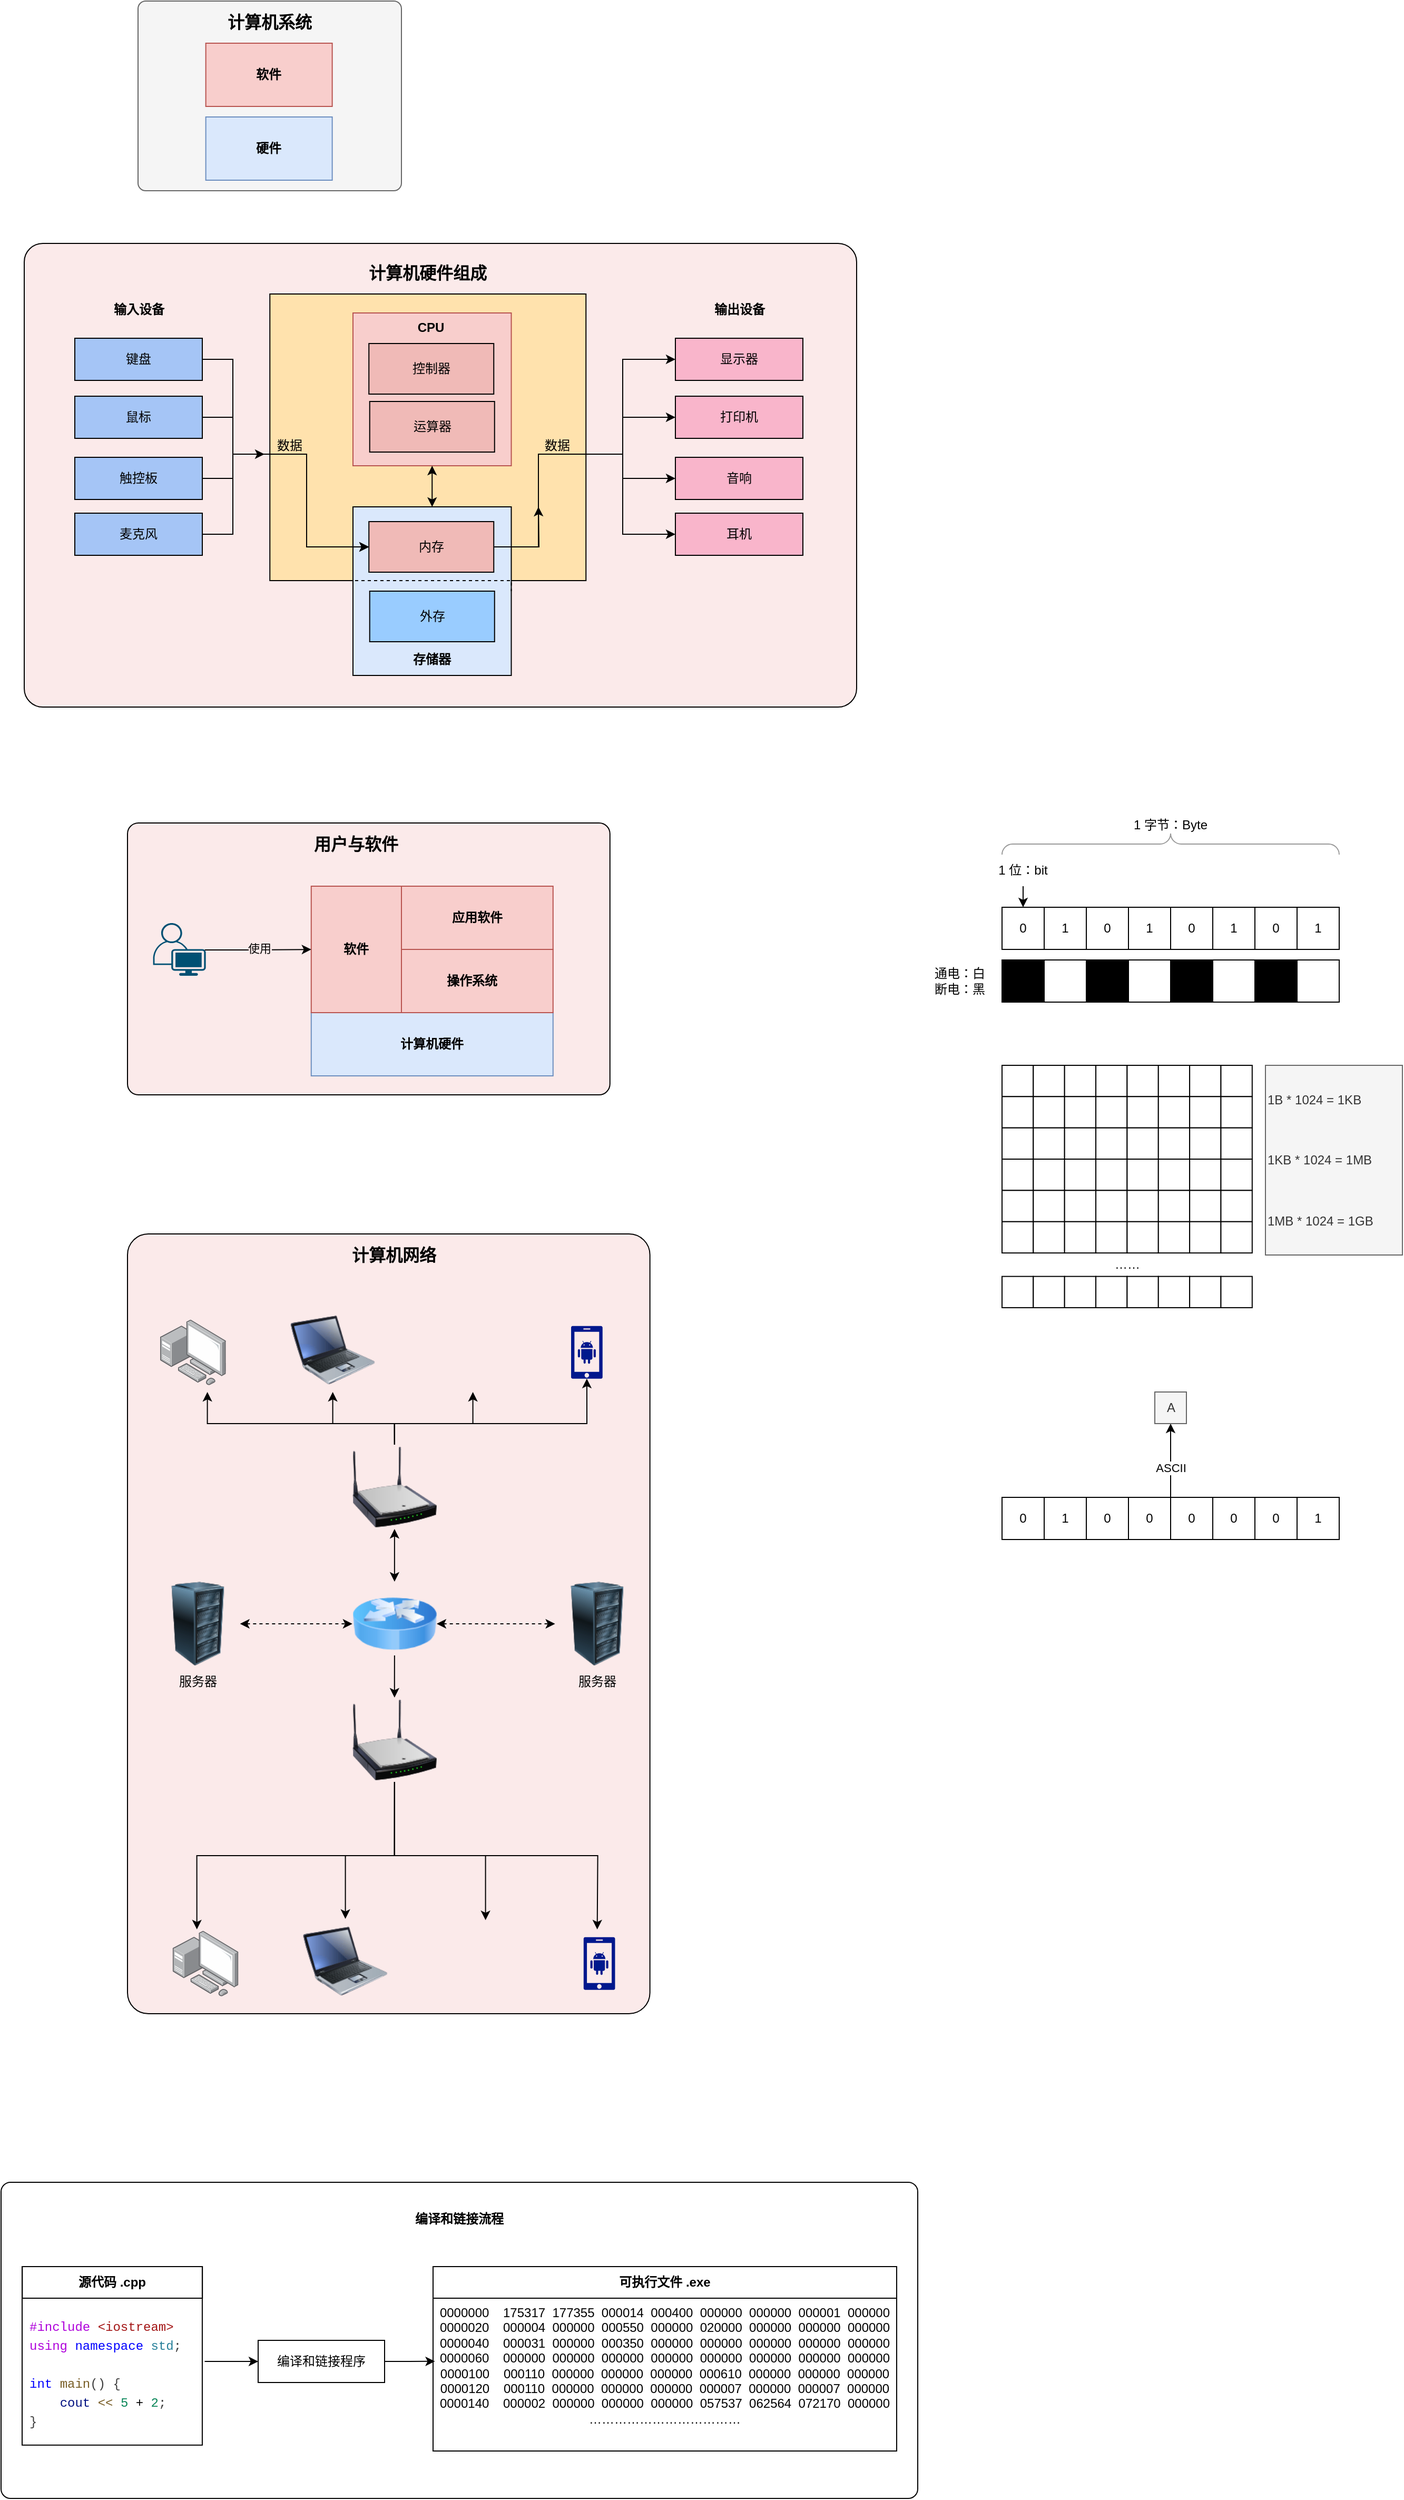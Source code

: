 <mxfile version="26.2.14" pages="2">
  <diagram id="quONnxb9Ucw7Qj4F1OV8" name="00">
    <mxGraphModel dx="1396" dy="1171" grid="1" gridSize="10" guides="1" tooltips="1" connect="1" arrows="1" fold="1" page="0" pageScale="1" pageWidth="850" pageHeight="1100" math="0" shadow="0">
      <root>
        <mxCell id="0" />
        <mxCell id="1" parent="0" />
        <mxCell id="e9ybmhdoWSf53ikpGfkQ-72" value="" style="rounded=1;whiteSpace=wrap;html=1;arcSize=3;fillColor=none;" vertex="1" parent="1">
          <mxGeometry x="-60" y="2050" width="870" height="300" as="geometry" />
        </mxCell>
        <mxCell id="e9ybmhdoWSf53ikpGfkQ-49" value="" style="rounded=1;whiteSpace=wrap;html=1;fillColor=#FBEAEA;arcSize=4;shadow=0;" vertex="1" parent="1">
          <mxGeometry x="60" y="1150" width="495.82" height="740" as="geometry" />
        </mxCell>
        <mxCell id="kh9sIOl-MEBEW36ed5PM-23" value="" style="rounded=1;whiteSpace=wrap;html=1;fillColor=#FBEAEA;arcSize=4;shadow=0;" parent="1" vertex="1">
          <mxGeometry x="60" y="760" width="457.88" height="258" as="geometry" />
        </mxCell>
        <mxCell id="I5aDIzrliXxLVix5E_Ne-48" value="" style="rounded=1;whiteSpace=wrap;html=1;fillColor=#FBEAEA;arcSize=4;shadow=0;" parent="1" vertex="1">
          <mxGeometry x="-38" y="210" width="790" height="440" as="geometry" />
        </mxCell>
        <mxCell id="I5aDIzrliXxLVix5E_Ne-1" value="" style="rounded=0;whiteSpace=wrap;html=1;fillColor=#FFE2AD;shadow=0;" parent="1" vertex="1">
          <mxGeometry x="195.13" y="258" width="300" height="272" as="geometry" />
        </mxCell>
        <mxCell id="I5aDIzrliXxLVix5E_Ne-2" value="计算机硬件组成" style="text;html=1;align=center;verticalAlign=middle;whiteSpace=wrap;rounded=0;fontSize=16;shadow=0;fontStyle=1" parent="1" vertex="1">
          <mxGeometry x="254.315" y="228" width="181.63" height="20" as="geometry" />
        </mxCell>
        <mxCell id="I5aDIzrliXxLVix5E_Ne-29" style="edgeStyle=orthogonalEdgeStyle;rounded=0;orthogonalLoop=1;jettySize=auto;html=1;entryX=0;entryY=0.5;entryDx=0;entryDy=0;shadow=0;exitX=1;exitY=0.5;exitDx=0;exitDy=0;" parent="1" source="I5aDIzrliXxLVix5E_Ne-61" target="I5aDIzrliXxLVix5E_Ne-21" edge="1">
          <mxGeometry relative="1" as="geometry">
            <mxPoint x="410" y="500" as="sourcePoint" />
            <Array as="points">
              <mxPoint x="450" y="498" />
              <mxPoint x="450" y="410" />
              <mxPoint x="530" y="410" />
              <mxPoint x="530" y="433" />
            </Array>
          </mxGeometry>
        </mxCell>
        <mxCell id="I5aDIzrliXxLVix5E_Ne-15" value="" style="group;fillColor=none;shadow=0;" parent="1" vertex="1" connectable="0">
          <mxGeometry x="10" y="300" width="121" height="206" as="geometry" />
        </mxCell>
        <mxCell id="I5aDIzrliXxLVix5E_Ne-7" value="键盘" style="rounded=0;whiteSpace=wrap;html=1;flipV=1;fillColor=#A5C5F6;shadow=0;" parent="I5aDIzrliXxLVix5E_Ne-15" vertex="1">
          <mxGeometry width="121" height="40" as="geometry" />
        </mxCell>
        <mxCell id="I5aDIzrliXxLVix5E_Ne-8" value="鼠标" style="rounded=0;whiteSpace=wrap;html=1;flipV=1;fillColor=#A5C5F6;shadow=0;" parent="I5aDIzrliXxLVix5E_Ne-15" vertex="1">
          <mxGeometry y="55" width="121" height="40" as="geometry" />
        </mxCell>
        <mxCell id="I5aDIzrliXxLVix5E_Ne-9" value="触控板" style="rounded=0;whiteSpace=wrap;html=1;flipV=1;fillColor=#A5C5F6;shadow=0;" parent="I5aDIzrliXxLVix5E_Ne-15" vertex="1">
          <mxGeometry y="113" width="121" height="40" as="geometry" />
        </mxCell>
        <mxCell id="I5aDIzrliXxLVix5E_Ne-14" value="麦克风" style="rounded=0;whiteSpace=wrap;html=1;flipV=1;fillColor=#A5C5F6;shadow=0;" parent="I5aDIzrliXxLVix5E_Ne-15" vertex="1">
          <mxGeometry y="166" width="121" height="40" as="geometry" />
        </mxCell>
        <mxCell id="I5aDIzrliXxLVix5E_Ne-18" value="" style="group;shadow=0;" parent="1" vertex="1" connectable="0">
          <mxGeometry x="580" y="300" width="121" height="206" as="geometry" />
        </mxCell>
        <mxCell id="I5aDIzrliXxLVix5E_Ne-19" value="显示器" style="rounded=0;whiteSpace=wrap;html=1;flipV=1;fillColor=#F9B5CB;shadow=0;" parent="I5aDIzrliXxLVix5E_Ne-18" vertex="1">
          <mxGeometry width="121" height="40" as="geometry" />
        </mxCell>
        <mxCell id="I5aDIzrliXxLVix5E_Ne-20" value="打印机" style="rounded=0;whiteSpace=wrap;html=1;flipV=1;fillColor=#F9B5CB;shadow=0;" parent="I5aDIzrliXxLVix5E_Ne-18" vertex="1">
          <mxGeometry y="55" width="121" height="40" as="geometry" />
        </mxCell>
        <mxCell id="I5aDIzrliXxLVix5E_Ne-21" value="音响" style="rounded=0;whiteSpace=wrap;html=1;flipV=1;fillColor=#F9B5CB;shadow=0;" parent="I5aDIzrliXxLVix5E_Ne-18" vertex="1">
          <mxGeometry y="113" width="121" height="40" as="geometry" />
        </mxCell>
        <mxCell id="I5aDIzrliXxLVix5E_Ne-22" value="耳机" style="rounded=0;whiteSpace=wrap;html=1;flipV=1;fillColor=#F9B5CB;shadow=0;" parent="I5aDIzrliXxLVix5E_Ne-18" vertex="1">
          <mxGeometry y="166" width="121" height="40" as="geometry" />
        </mxCell>
        <mxCell id="I5aDIzrliXxLVix5E_Ne-23" value="" style="edgeStyle=orthogonalEdgeStyle;orthogonalLoop=1;jettySize=auto;html=1;rounded=0;exitX=1;exitY=0.5;exitDx=0;exitDy=0;entryX=0;entryY=0.5;entryDx=0;entryDy=0;shadow=0;" parent="1" source="I5aDIzrliXxLVix5E_Ne-7" target="I5aDIzrliXxLVix5E_Ne-61" edge="1">
          <mxGeometry width="80" relative="1" as="geometry">
            <mxPoint x="250" y="190" as="sourcePoint" />
            <mxPoint x="330" y="190" as="targetPoint" />
            <Array as="points">
              <mxPoint x="160" y="320" />
              <mxPoint x="160" y="410" />
              <mxPoint x="230" y="410" />
              <mxPoint x="230" y="498" />
            </Array>
          </mxGeometry>
        </mxCell>
        <mxCell id="I5aDIzrliXxLVix5E_Ne-37" value="数据" style="text;html=1;align=center;verticalAlign=middle;whiteSpace=wrap;rounded=0;shadow=0;" parent="1" vertex="1">
          <mxGeometry x="184" y="387" width="60" height="30" as="geometry" />
        </mxCell>
        <mxCell id="I5aDIzrliXxLVix5E_Ne-38" value="数据" style="text;html=1;align=center;verticalAlign=middle;whiteSpace=wrap;rounded=0;shadow=0;" parent="1" vertex="1">
          <mxGeometry x="437.63" y="387" width="60" height="30" as="geometry" />
        </mxCell>
        <mxCell id="I5aDIzrliXxLVix5E_Ne-50" style="edgeStyle=orthogonalEdgeStyle;rounded=0;orthogonalLoop=1;jettySize=auto;html=1;exitX=1;exitY=0.5;exitDx=0;exitDy=0;shadow=0;" parent="1" source="I5aDIzrliXxLVix5E_Ne-14" edge="1">
          <mxGeometry relative="1" as="geometry">
            <Array as="points">
              <mxPoint x="160" y="486" />
              <mxPoint x="160" y="410" />
            </Array>
            <mxPoint x="190" y="410" as="targetPoint" />
          </mxGeometry>
        </mxCell>
        <mxCell id="I5aDIzrliXxLVix5E_Ne-54" value="" style="group;shadow=0;" parent="1" vertex="1" connectable="0">
          <mxGeometry x="274" y="256" width="150.25" height="254.5" as="geometry" />
        </mxCell>
        <mxCell id="I5aDIzrliXxLVix5E_Ne-3" value="" style="rounded=0;whiteSpace=wrap;html=1;fillColor=#f8cecc;strokeColor=#b85450;shadow=0;" parent="I5aDIzrliXxLVix5E_Ne-54" vertex="1">
          <mxGeometry y="20" width="150.25" height="145" as="geometry" />
        </mxCell>
        <mxCell id="I5aDIzrliXxLVix5E_Ne-47" value="CPU" style="text;html=1;align=center;verticalAlign=middle;whiteSpace=wrap;rounded=0;fontStyle=1;shadow=0;" parent="I5aDIzrliXxLVix5E_Ne-54" vertex="1">
          <mxGeometry x="44.365" y="19" width="60" height="30" as="geometry" />
        </mxCell>
        <mxCell id="I5aDIzrliXxLVix5E_Ne-4" value="控制器" style="rounded=0;whiteSpace=wrap;html=1;fillColor=#F0BAB7;shadow=0;" parent="I5aDIzrliXxLVix5E_Ne-54" vertex="1">
          <mxGeometry x="15.12" y="49" width="118.5" height="48" as="geometry" />
        </mxCell>
        <mxCell id="I5aDIzrliXxLVix5E_Ne-6" value="运算器" style="rounded=0;whiteSpace=wrap;html=1;fillColor=#F0BAB7;shadow=0;" parent="I5aDIzrliXxLVix5E_Ne-54" vertex="1">
          <mxGeometry x="15.87" y="104" width="118.5" height="48" as="geometry" />
        </mxCell>
        <mxCell id="I5aDIzrliXxLVix5E_Ne-5" value="存储器" style="rounded=0;whiteSpace=wrap;html=1;fillColor=#AEDBC3;shadow=0;" parent="I5aDIzrliXxLVix5E_Ne-54" vertex="1">
          <mxGeometry y="205.5" width="150" height="49" as="geometry" />
        </mxCell>
        <mxCell id="I5aDIzrliXxLVix5E_Ne-60" value="" style="rounded=0;whiteSpace=wrap;html=1;fillColor=#dae8fc;strokeColor=#000000;shadow=0;" parent="1" vertex="1">
          <mxGeometry x="274" y="460" width="150.25" height="160" as="geometry" />
        </mxCell>
        <mxCell id="kh9sIOl-MEBEW36ed5PM-8" style="edgeStyle=orthogonalEdgeStyle;rounded=0;orthogonalLoop=1;jettySize=auto;html=1;exitX=1;exitY=0.5;exitDx=0;exitDy=0;" parent="1" source="I5aDIzrliXxLVix5E_Ne-61" edge="1">
          <mxGeometry relative="1" as="geometry">
            <mxPoint x="450" y="460" as="targetPoint" />
          </mxGeometry>
        </mxCell>
        <mxCell id="I5aDIzrliXxLVix5E_Ne-61" value="内存" style="rounded=0;whiteSpace=wrap;html=1;fillColor=light-dark(#f0bab7, #1d293b);strokeColor=#000000;shadow=0;" parent="1" vertex="1">
          <mxGeometry x="289.12" y="474" width="118.5" height="48" as="geometry" />
        </mxCell>
        <mxCell id="I5aDIzrliXxLVix5E_Ne-62" value="外存" style="rounded=0;whiteSpace=wrap;html=1;fillColor=#99CCFF;strokeColor=#000000;shadow=0;" parent="1" vertex="1">
          <mxGeometry x="289.87" y="540" width="118.5" height="48" as="geometry" />
        </mxCell>
        <mxCell id="I5aDIzrliXxLVix5E_Ne-65" style="edgeStyle=orthogonalEdgeStyle;rounded=0;orthogonalLoop=1;jettySize=auto;html=1;exitX=0;exitY=0.5;exitDx=0;exitDy=0;entryX=1;entryY=0.5;entryDx=0;entryDy=0;dashed=1;endArrow=none;startFill=0;shadow=0;" parent="1" source="I5aDIzrliXxLVix5E_Ne-60" target="I5aDIzrliXxLVix5E_Ne-60" edge="1">
          <mxGeometry relative="1" as="geometry">
            <Array as="points">
              <mxPoint x="360" y="530" />
              <mxPoint x="360" y="530" />
            </Array>
          </mxGeometry>
        </mxCell>
        <mxCell id="I5aDIzrliXxLVix5E_Ne-53" style="edgeStyle=orthogonalEdgeStyle;rounded=0;orthogonalLoop=1;jettySize=auto;html=1;exitX=0.5;exitY=1;exitDx=0;exitDy=0;startArrow=classic;startFill=1;entryX=0.5;entryY=0;entryDx=0;entryDy=0;shadow=0;" parent="1" source="I5aDIzrliXxLVix5E_Ne-3" target="I5aDIzrliXxLVix5E_Ne-60" edge="1">
          <mxGeometry relative="1" as="geometry">
            <mxPoint x="349" y="470" as="targetPoint" />
          </mxGeometry>
        </mxCell>
        <mxCell id="I5aDIzrliXxLVix5E_Ne-66" style="edgeStyle=orthogonalEdgeStyle;rounded=0;orthogonalLoop=1;jettySize=auto;html=1;exitX=1;exitY=0.5;exitDx=0;exitDy=0;shadow=0;" parent="1" source="I5aDIzrliXxLVix5E_Ne-14" target="I5aDIzrliXxLVix5E_Ne-61" edge="1">
          <mxGeometry relative="1" as="geometry">
            <Array as="points">
              <mxPoint x="160" y="486" />
              <mxPoint x="160" y="410" />
              <mxPoint x="230" y="410" />
              <mxPoint x="230" y="498" />
            </Array>
          </mxGeometry>
        </mxCell>
        <mxCell id="I5aDIzrliXxLVix5E_Ne-67" style="edgeStyle=orthogonalEdgeStyle;rounded=0;orthogonalLoop=1;jettySize=auto;html=1;exitX=1;exitY=0.5;exitDx=0;exitDy=0;entryX=0;entryY=0.5;entryDx=0;entryDy=0;shadow=0;" parent="1" source="I5aDIzrliXxLVix5E_Ne-9" target="I5aDIzrliXxLVix5E_Ne-61" edge="1">
          <mxGeometry relative="1" as="geometry">
            <Array as="points">
              <mxPoint x="160" y="433" />
              <mxPoint x="160" y="410" />
              <mxPoint x="230" y="410" />
              <mxPoint x="230" y="498" />
            </Array>
          </mxGeometry>
        </mxCell>
        <mxCell id="I5aDIzrliXxLVix5E_Ne-73" style="edgeStyle=orthogonalEdgeStyle;rounded=0;orthogonalLoop=1;jettySize=auto;html=1;exitX=1;exitY=0.5;exitDx=0;exitDy=0;entryX=0;entryY=0.5;entryDx=0;entryDy=0;shadow=0;" parent="1" source="I5aDIzrliXxLVix5E_Ne-8" target="I5aDIzrliXxLVix5E_Ne-61" edge="1">
          <mxGeometry relative="1" as="geometry">
            <Array as="points">
              <mxPoint x="160" y="375" />
              <mxPoint x="160" y="410" />
              <mxPoint x="230" y="410" />
              <mxPoint x="230" y="498" />
            </Array>
          </mxGeometry>
        </mxCell>
        <mxCell id="I5aDIzrliXxLVix5E_Ne-27" style="edgeStyle=orthogonalEdgeStyle;rounded=0;orthogonalLoop=1;jettySize=auto;html=1;exitX=1;exitY=0.5;exitDx=0;exitDy=0;entryX=0;entryY=0.5;entryDx=0;entryDy=0;shadow=0;endArrow=classic;endFill=1;" parent="1" source="I5aDIzrliXxLVix5E_Ne-61" target="I5aDIzrliXxLVix5E_Ne-19" edge="1">
          <mxGeometry relative="1" as="geometry">
            <mxPoint x="460" y="486" as="sourcePoint" />
            <mxPoint x="653.97" y="320" as="targetPoint" />
            <Array as="points">
              <mxPoint x="450" y="498" />
              <mxPoint x="450" y="410" />
              <mxPoint x="530" y="410" />
              <mxPoint x="530" y="320" />
            </Array>
          </mxGeometry>
        </mxCell>
        <mxCell id="I5aDIzrliXxLVix5E_Ne-28" style="edgeStyle=orthogonalEdgeStyle;rounded=0;orthogonalLoop=1;jettySize=auto;html=1;exitX=1;exitY=0.5;exitDx=0;exitDy=0;entryX=0;entryY=0.5;entryDx=0;entryDy=0;shadow=0;endArrow=classic;endFill=1;" parent="1" source="I5aDIzrliXxLVix5E_Ne-61" target="I5aDIzrliXxLVix5E_Ne-20" edge="1">
          <mxGeometry relative="1" as="geometry">
            <Array as="points">
              <mxPoint x="450" y="498" />
              <mxPoint x="450" y="410" />
              <mxPoint x="530" y="410" />
              <mxPoint x="530" y="375" />
            </Array>
          </mxGeometry>
        </mxCell>
        <mxCell id="I5aDIzrliXxLVix5E_Ne-74" value="输入设备" style="text;html=1;align=center;verticalAlign=middle;whiteSpace=wrap;rounded=0;fontStyle=1;shadow=0;" parent="1" vertex="1">
          <mxGeometry x="40.5" y="258" width="60" height="30" as="geometry" />
        </mxCell>
        <mxCell id="I5aDIzrliXxLVix5E_Ne-75" value="输出设备" style="text;html=1;align=center;verticalAlign=middle;whiteSpace=wrap;rounded=0;fontStyle=1;shadow=0;" parent="1" vertex="1">
          <mxGeometry x="610.5" y="258" width="60" height="30" as="geometry" />
        </mxCell>
        <mxCell id="I5aDIzrliXxLVix5E_Ne-76" value="存储器" style="text;html=1;align=center;verticalAlign=middle;whiteSpace=wrap;rounded=0;fontStyle=1;shadow=0;" parent="1" vertex="1">
          <mxGeometry x="319.12" y="590" width="60" height="30" as="geometry" />
        </mxCell>
        <mxCell id="kh9sIOl-MEBEW36ed5PM-1" value="" style="rounded=1;whiteSpace=wrap;html=1;arcSize=4;fillColor=#f5f5f5;strokeColor=#666666;fontColor=#333333;shadow=0;" parent="1" vertex="1">
          <mxGeometry x="70" y="-20" width="250" height="180" as="geometry" />
        </mxCell>
        <mxCell id="kh9sIOl-MEBEW36ed5PM-2" value="软件" style="rounded=0;whiteSpace=wrap;html=1;fillColor=#f8cecc;strokeColor=#b85450;fontStyle=1;shadow=0;" parent="1" vertex="1">
          <mxGeometry x="134.32" y="20" width="120" height="60" as="geometry" />
        </mxCell>
        <mxCell id="kh9sIOl-MEBEW36ed5PM-3" value="硬件" style="rounded=0;whiteSpace=wrap;html=1;fillColor=#dae8fc;strokeColor=#6c8ebf;fontStyle=1;shadow=0;" parent="1" vertex="1">
          <mxGeometry x="134.32" y="90" width="120" height="60" as="geometry" />
        </mxCell>
        <mxCell id="kh9sIOl-MEBEW36ed5PM-5" value="计算机系统" style="text;html=1;align=center;verticalAlign=middle;whiteSpace=wrap;rounded=0;fontSize=16;shadow=0;fontStyle=1" parent="1" vertex="1">
          <mxGeometry x="104.185" y="-10" width="181.63" height="20" as="geometry" />
        </mxCell>
        <mxCell id="I5aDIzrliXxLVix5E_Ne-41" style="edgeStyle=orthogonalEdgeStyle;rounded=0;orthogonalLoop=1;jettySize=auto;html=1;exitX=1;exitY=0.5;exitDx=0;exitDy=0;entryX=0;entryY=0.5;entryDx=0;entryDy=0;shadow=0;" parent="1" source="I5aDIzrliXxLVix5E_Ne-61" target="I5aDIzrliXxLVix5E_Ne-22" edge="1">
          <mxGeometry relative="1" as="geometry">
            <Array as="points">
              <mxPoint x="450" y="498" />
              <mxPoint x="450" y="410" />
              <mxPoint x="530" y="410" />
              <mxPoint x="530" y="486" />
            </Array>
          </mxGeometry>
        </mxCell>
        <mxCell id="kh9sIOl-MEBEW36ed5PM-9" value="计算机硬件" style="rounded=0;whiteSpace=wrap;html=1;fillColor=#dae8fc;strokeColor=#6c8ebf;fontStyle=1;shadow=0;" parent="1" vertex="1">
          <mxGeometry x="234.38" y="940" width="229.5" height="60" as="geometry" />
        </mxCell>
        <mxCell id="kh9sIOl-MEBEW36ed5PM-10" value="操作系统" style="rounded=0;whiteSpace=wrap;html=1;fillColor=#f8cecc;strokeColor=#b85450;fontStyle=1;shadow=0;" parent="1" vertex="1">
          <mxGeometry x="310" y="880" width="153.88" height="60" as="geometry" />
        </mxCell>
        <mxCell id="kh9sIOl-MEBEW36ed5PM-12" value="应用软件" style="rounded=0;whiteSpace=wrap;html=1;fillColor=#f8cecc;strokeColor=#b85450;fontStyle=1;shadow=0;" parent="1" vertex="1">
          <mxGeometry x="320" y="820" width="143.88" height="60" as="geometry" />
        </mxCell>
        <mxCell id="kh9sIOl-MEBEW36ed5PM-13" value="软件" style="whiteSpace=wrap;html=1;fillColor=#f8cecc;strokeColor=#b85450;rounded=0;fontStyle=1;shadow=0;" parent="1" vertex="1">
          <mxGeometry x="234.38" y="820" width="85.62" height="120" as="geometry" />
        </mxCell>
        <mxCell id="kh9sIOl-MEBEW36ed5PM-17" style="edgeStyle=orthogonalEdgeStyle;rounded=0;orthogonalLoop=1;jettySize=auto;html=1;exitX=0.98;exitY=0.51;exitDx=0;exitDy=0;exitPerimeter=0;entryX=0;entryY=0.5;entryDx=0;entryDy=0;" parent="1" source="kh9sIOl-MEBEW36ed5PM-21" target="kh9sIOl-MEBEW36ed5PM-13" edge="1">
          <mxGeometry relative="1" as="geometry">
            <mxPoint x="130.5" y="880" as="sourcePoint" />
          </mxGeometry>
        </mxCell>
        <mxCell id="kh9sIOl-MEBEW36ed5PM-25" value="使用" style="edgeLabel;html=1;align=center;verticalAlign=middle;resizable=0;points=[];labelBackgroundColor=light-dark(#fbeaea, #ededed);" parent="kh9sIOl-MEBEW36ed5PM-17" vertex="1" connectable="0">
          <mxGeometry x="0.028" y="2" relative="1" as="geometry">
            <mxPoint y="1" as="offset" />
          </mxGeometry>
        </mxCell>
        <mxCell id="kh9sIOl-MEBEW36ed5PM-21" value="" style="points=[[0.35,0,0],[0.98,0.51,0],[1,0.71,0],[0.67,1,0],[0,0.795,0],[0,0.65,0]];verticalLabelPosition=bottom;sketch=0;html=1;verticalAlign=top;aspect=fixed;align=center;pointerEvents=1;shape=mxgraph.cisco19.user;fillColor=#005073;strokeColor=none;" parent="1" vertex="1">
          <mxGeometry x="84.32" y="855" width="50" height="50" as="geometry" />
        </mxCell>
        <mxCell id="kh9sIOl-MEBEW36ed5PM-24" value="用户与软件" style="text;html=1;align=center;verticalAlign=middle;whiteSpace=wrap;rounded=0;fontSize=16;shadow=0;fontStyle=1" parent="1" vertex="1">
          <mxGeometry x="186.375" y="770" width="181.63" height="20" as="geometry" />
        </mxCell>
        <mxCell id="kh9sIOl-MEBEW36ed5PM-28" value="0" style="whiteSpace=wrap;html=1;aspect=fixed;" parent="1" vertex="1">
          <mxGeometry x="890" y="840" width="40" height="40" as="geometry" />
        </mxCell>
        <mxCell id="kh9sIOl-MEBEW36ed5PM-39" value="1" style="whiteSpace=wrap;html=1;aspect=fixed;" parent="1" vertex="1">
          <mxGeometry x="930" y="840" width="40" height="40" as="geometry" />
        </mxCell>
        <mxCell id="kh9sIOl-MEBEW36ed5PM-45" value="0" style="whiteSpace=wrap;html=1;aspect=fixed;" parent="1" vertex="1">
          <mxGeometry x="970" y="840" width="40" height="40" as="geometry" />
        </mxCell>
        <mxCell id="kh9sIOl-MEBEW36ed5PM-51" value="1" style="whiteSpace=wrap;html=1;aspect=fixed;" parent="1" vertex="1">
          <mxGeometry x="1010" y="840" width="40" height="40" as="geometry" />
        </mxCell>
        <mxCell id="kh9sIOl-MEBEW36ed5PM-57" value="0" style="whiteSpace=wrap;html=1;aspect=fixed;" parent="1" vertex="1">
          <mxGeometry x="1050" y="840" width="40" height="40" as="geometry" />
        </mxCell>
        <mxCell id="kh9sIOl-MEBEW36ed5PM-63" value="1" style="whiteSpace=wrap;html=1;aspect=fixed;" parent="1" vertex="1">
          <mxGeometry x="1090" y="840" width="40" height="40" as="geometry" />
        </mxCell>
        <mxCell id="kh9sIOl-MEBEW36ed5PM-69" value="0" style="whiteSpace=wrap;html=1;aspect=fixed;" parent="1" vertex="1">
          <mxGeometry x="1130" y="840" width="40" height="40" as="geometry" />
        </mxCell>
        <mxCell id="kh9sIOl-MEBEW36ed5PM-75" value="1" style="whiteSpace=wrap;html=1;aspect=fixed;" parent="1" vertex="1">
          <mxGeometry x="1170" y="840" width="40" height="40" as="geometry" />
        </mxCell>
        <mxCell id="kh9sIOl-MEBEW36ed5PM-99" style="edgeStyle=orthogonalEdgeStyle;rounded=0;orthogonalLoop=1;jettySize=auto;html=1;exitX=0.5;exitY=1;exitDx=0;exitDy=0;entryX=0.5;entryY=0;entryDx=0;entryDy=0;" parent="1" source="kh9sIOl-MEBEW36ed5PM-98" target="kh9sIOl-MEBEW36ed5PM-28" edge="1">
          <mxGeometry relative="1" as="geometry" />
        </mxCell>
        <mxCell id="kh9sIOl-MEBEW36ed5PM-98" value="1 位：bit" style="text;html=1;align=center;verticalAlign=middle;whiteSpace=wrap;rounded=0;" parent="1" vertex="1">
          <mxGeometry x="880" y="790" width="60" height="30" as="geometry" />
        </mxCell>
        <mxCell id="kh9sIOl-MEBEW36ed5PM-100" value="" style="verticalLabelPosition=bottom;shadow=0;dashed=0;align=center;html=1;verticalAlign=top;strokeWidth=1;shape=mxgraph.mockup.markup.curlyBrace;whiteSpace=wrap;strokeColor=#999999;" parent="1" vertex="1">
          <mxGeometry x="890" y="770" width="320" height="20" as="geometry" />
        </mxCell>
        <mxCell id="kh9sIOl-MEBEW36ed5PM-101" value="1 字节：Byte" style="text;html=1;align=center;verticalAlign=middle;whiteSpace=wrap;rounded=0;" parent="1" vertex="1">
          <mxGeometry x="1010" y="747" width="80" height="30" as="geometry" />
        </mxCell>
        <mxCell id="kh9sIOl-MEBEW36ed5PM-102" value="0" style="whiteSpace=wrap;html=1;aspect=fixed;fillColor=#000000;" parent="1" vertex="1">
          <mxGeometry x="890" y="890" width="40" height="40" as="geometry" />
        </mxCell>
        <mxCell id="kh9sIOl-MEBEW36ed5PM-103" value="" style="whiteSpace=wrap;html=1;aspect=fixed;" parent="1" vertex="1">
          <mxGeometry x="930" y="890" width="40" height="40" as="geometry" />
        </mxCell>
        <mxCell id="kh9sIOl-MEBEW36ed5PM-104" value="0" style="whiteSpace=wrap;html=1;aspect=fixed;fillColor=#000000;" parent="1" vertex="1">
          <mxGeometry x="970" y="890" width="40" height="40" as="geometry" />
        </mxCell>
        <mxCell id="kh9sIOl-MEBEW36ed5PM-105" value="" style="whiteSpace=wrap;html=1;aspect=fixed;" parent="1" vertex="1">
          <mxGeometry x="1010" y="890" width="40" height="40" as="geometry" />
        </mxCell>
        <mxCell id="kh9sIOl-MEBEW36ed5PM-106" value="0" style="whiteSpace=wrap;html=1;aspect=fixed;fillColor=#000000;" parent="1" vertex="1">
          <mxGeometry x="1050" y="890" width="40" height="40" as="geometry" />
        </mxCell>
        <mxCell id="kh9sIOl-MEBEW36ed5PM-107" value="" style="whiteSpace=wrap;html=1;aspect=fixed;fillColor=#FFFFFF;" parent="1" vertex="1">
          <mxGeometry x="1090" y="890" width="40" height="40" as="geometry" />
        </mxCell>
        <mxCell id="kh9sIOl-MEBEW36ed5PM-108" value="0" style="whiteSpace=wrap;html=1;aspect=fixed;fillColor=#000000;" parent="1" vertex="1">
          <mxGeometry x="1130" y="890" width="40" height="40" as="geometry" />
        </mxCell>
        <mxCell id="kh9sIOl-MEBEW36ed5PM-109" value="" style="whiteSpace=wrap;html=1;aspect=fixed;" parent="1" vertex="1">
          <mxGeometry x="1170" y="890" width="40" height="40" as="geometry" />
        </mxCell>
        <mxCell id="kh9sIOl-MEBEW36ed5PM-110" value="通电：白&lt;div&gt;断电：黑&lt;/div&gt;" style="text;html=1;align=center;verticalAlign=middle;whiteSpace=wrap;rounded=0;" parent="1" vertex="1">
          <mxGeometry x="820" y="895" width="60" height="30" as="geometry" />
        </mxCell>
        <mxCell id="kh9sIOl-MEBEW36ed5PM-113" value="1B * 1024 = 1KB&lt;div&gt;&lt;br&gt;&lt;/div&gt;&lt;div&gt;&lt;br&gt;&lt;/div&gt;&lt;div&gt;&lt;br&gt;&lt;div&gt;1KB * 1024 = 1MB&lt;/div&gt;&lt;div&gt;&lt;br&gt;&lt;/div&gt;&lt;div&gt;&lt;br&gt;&lt;/div&gt;&lt;div&gt;&lt;br&gt;&lt;/div&gt;&lt;div&gt;1MB * 1024 = 1GB&lt;/div&gt;&lt;/div&gt;" style="text;html=1;align=left;verticalAlign=middle;whiteSpace=wrap;rounded=0;fillColor=#f5f5f5;strokeColor=#666666;fontColor=#333333;" parent="1" vertex="1">
          <mxGeometry x="1140" y="990" width="130" height="180" as="geometry" />
        </mxCell>
        <mxCell id="kh9sIOl-MEBEW36ed5PM-173" value="" style="group" parent="1" vertex="1" connectable="0">
          <mxGeometry x="890" y="990" width="237.42" height="230" as="geometry" />
        </mxCell>
        <mxCell id="kh9sIOl-MEBEW36ed5PM-34" value="" style="whiteSpace=wrap;html=1;aspect=fixed;" parent="kh9sIOl-MEBEW36ed5PM-173" vertex="1">
          <mxGeometry width="29.677" height="29.677" as="geometry" />
        </mxCell>
        <mxCell id="kh9sIOl-MEBEW36ed5PM-40" value="" style="whiteSpace=wrap;html=1;aspect=fixed;" parent="kh9sIOl-MEBEW36ed5PM-173" vertex="1">
          <mxGeometry x="29.677" width="29.677" height="29.677" as="geometry" />
        </mxCell>
        <mxCell id="kh9sIOl-MEBEW36ed5PM-46" value="" style="whiteSpace=wrap;html=1;aspect=fixed;" parent="kh9sIOl-MEBEW36ed5PM-173" vertex="1">
          <mxGeometry x="59.355" width="29.677" height="29.677" as="geometry" />
        </mxCell>
        <mxCell id="kh9sIOl-MEBEW36ed5PM-52" value="" style="whiteSpace=wrap;html=1;aspect=fixed;" parent="kh9sIOl-MEBEW36ed5PM-173" vertex="1">
          <mxGeometry x="89.032" width="29.677" height="29.677" as="geometry" />
        </mxCell>
        <mxCell id="kh9sIOl-MEBEW36ed5PM-58" value="" style="whiteSpace=wrap;html=1;aspect=fixed;" parent="kh9sIOl-MEBEW36ed5PM-173" vertex="1">
          <mxGeometry x="118.71" width="29.677" height="29.677" as="geometry" />
        </mxCell>
        <mxCell id="kh9sIOl-MEBEW36ed5PM-64" value="" style="whiteSpace=wrap;html=1;aspect=fixed;" parent="kh9sIOl-MEBEW36ed5PM-173" vertex="1">
          <mxGeometry x="148.387" width="29.677" height="29.677" as="geometry" />
        </mxCell>
        <mxCell id="kh9sIOl-MEBEW36ed5PM-70" value="" style="whiteSpace=wrap;html=1;aspect=fixed;" parent="kh9sIOl-MEBEW36ed5PM-173" vertex="1">
          <mxGeometry x="178.065" width="29.677" height="29.677" as="geometry" />
        </mxCell>
        <mxCell id="kh9sIOl-MEBEW36ed5PM-76" value="" style="whiteSpace=wrap;html=1;aspect=fixed;" parent="kh9sIOl-MEBEW36ed5PM-173" vertex="1">
          <mxGeometry x="207.742" width="29.677" height="29.677" as="geometry" />
        </mxCell>
        <mxCell id="kh9sIOl-MEBEW36ed5PM-124" value="" style="whiteSpace=wrap;html=1;aspect=fixed;" parent="kh9sIOl-MEBEW36ed5PM-173" vertex="1">
          <mxGeometry y="29.677" width="29.677" height="29.677" as="geometry" />
        </mxCell>
        <mxCell id="kh9sIOl-MEBEW36ed5PM-125" value="" style="whiteSpace=wrap;html=1;aspect=fixed;" parent="kh9sIOl-MEBEW36ed5PM-173" vertex="1">
          <mxGeometry x="29.677" y="29.677" width="29.677" height="29.677" as="geometry" />
        </mxCell>
        <mxCell id="kh9sIOl-MEBEW36ed5PM-126" value="" style="whiteSpace=wrap;html=1;aspect=fixed;" parent="kh9sIOl-MEBEW36ed5PM-173" vertex="1">
          <mxGeometry x="59.355" y="29.677" width="29.677" height="29.677" as="geometry" />
        </mxCell>
        <mxCell id="kh9sIOl-MEBEW36ed5PM-127" value="" style="whiteSpace=wrap;html=1;aspect=fixed;" parent="kh9sIOl-MEBEW36ed5PM-173" vertex="1">
          <mxGeometry x="89.032" y="29.677" width="29.677" height="29.677" as="geometry" />
        </mxCell>
        <mxCell id="kh9sIOl-MEBEW36ed5PM-128" value="" style="whiteSpace=wrap;html=1;aspect=fixed;" parent="kh9sIOl-MEBEW36ed5PM-173" vertex="1">
          <mxGeometry x="118.71" y="29.677" width="29.677" height="29.677" as="geometry" />
        </mxCell>
        <mxCell id="kh9sIOl-MEBEW36ed5PM-129" value="" style="whiteSpace=wrap;html=1;aspect=fixed;" parent="kh9sIOl-MEBEW36ed5PM-173" vertex="1">
          <mxGeometry x="148.387" y="29.677" width="29.677" height="29.677" as="geometry" />
        </mxCell>
        <mxCell id="kh9sIOl-MEBEW36ed5PM-130" value="" style="whiteSpace=wrap;html=1;aspect=fixed;" parent="kh9sIOl-MEBEW36ed5PM-173" vertex="1">
          <mxGeometry x="178.065" y="29.677" width="29.677" height="29.677" as="geometry" />
        </mxCell>
        <mxCell id="kh9sIOl-MEBEW36ed5PM-131" value="" style="whiteSpace=wrap;html=1;aspect=fixed;" parent="kh9sIOl-MEBEW36ed5PM-173" vertex="1">
          <mxGeometry x="207.742" y="29.677" width="29.677" height="29.677" as="geometry" />
        </mxCell>
        <mxCell id="kh9sIOl-MEBEW36ed5PM-132" value="" style="whiteSpace=wrap;html=1;aspect=fixed;" parent="kh9sIOl-MEBEW36ed5PM-173" vertex="1">
          <mxGeometry y="59.355" width="29.677" height="29.677" as="geometry" />
        </mxCell>
        <mxCell id="kh9sIOl-MEBEW36ed5PM-133" value="" style="whiteSpace=wrap;html=1;aspect=fixed;" parent="kh9sIOl-MEBEW36ed5PM-173" vertex="1">
          <mxGeometry x="29.677" y="59.355" width="29.677" height="29.677" as="geometry" />
        </mxCell>
        <mxCell id="kh9sIOl-MEBEW36ed5PM-134" value="" style="whiteSpace=wrap;html=1;aspect=fixed;" parent="kh9sIOl-MEBEW36ed5PM-173" vertex="1">
          <mxGeometry x="59.355" y="59.355" width="29.677" height="29.677" as="geometry" />
        </mxCell>
        <mxCell id="kh9sIOl-MEBEW36ed5PM-135" value="" style="whiteSpace=wrap;html=1;aspect=fixed;" parent="kh9sIOl-MEBEW36ed5PM-173" vertex="1">
          <mxGeometry x="89.032" y="59.355" width="29.677" height="29.677" as="geometry" />
        </mxCell>
        <mxCell id="kh9sIOl-MEBEW36ed5PM-136" value="" style="whiteSpace=wrap;html=1;aspect=fixed;" parent="kh9sIOl-MEBEW36ed5PM-173" vertex="1">
          <mxGeometry x="118.71" y="59.355" width="29.677" height="29.677" as="geometry" />
        </mxCell>
        <mxCell id="kh9sIOl-MEBEW36ed5PM-137" value="" style="whiteSpace=wrap;html=1;aspect=fixed;" parent="kh9sIOl-MEBEW36ed5PM-173" vertex="1">
          <mxGeometry x="148.387" y="59.355" width="29.677" height="29.677" as="geometry" />
        </mxCell>
        <mxCell id="kh9sIOl-MEBEW36ed5PM-138" value="" style="whiteSpace=wrap;html=1;aspect=fixed;" parent="kh9sIOl-MEBEW36ed5PM-173" vertex="1">
          <mxGeometry x="178.065" y="59.355" width="29.677" height="29.677" as="geometry" />
        </mxCell>
        <mxCell id="kh9sIOl-MEBEW36ed5PM-139" value="" style="whiteSpace=wrap;html=1;aspect=fixed;" parent="kh9sIOl-MEBEW36ed5PM-173" vertex="1">
          <mxGeometry x="207.742" y="59.355" width="29.677" height="29.677" as="geometry" />
        </mxCell>
        <mxCell id="kh9sIOl-MEBEW36ed5PM-140" value="" style="whiteSpace=wrap;html=1;aspect=fixed;fontStyle=1" parent="kh9sIOl-MEBEW36ed5PM-173" vertex="1">
          <mxGeometry y="89.032" width="29.677" height="29.677" as="geometry" />
        </mxCell>
        <mxCell id="kh9sIOl-MEBEW36ed5PM-141" value="" style="whiteSpace=wrap;html=1;aspect=fixed;fontStyle=1" parent="kh9sIOl-MEBEW36ed5PM-173" vertex="1">
          <mxGeometry x="29.677" y="89.032" width="29.677" height="29.677" as="geometry" />
        </mxCell>
        <mxCell id="kh9sIOl-MEBEW36ed5PM-142" value="" style="whiteSpace=wrap;html=1;aspect=fixed;fontStyle=1" parent="kh9sIOl-MEBEW36ed5PM-173" vertex="1">
          <mxGeometry x="59.355" y="89.032" width="29.677" height="29.677" as="geometry" />
        </mxCell>
        <mxCell id="kh9sIOl-MEBEW36ed5PM-143" value="" style="whiteSpace=wrap;html=1;aspect=fixed;fontStyle=1" parent="kh9sIOl-MEBEW36ed5PM-173" vertex="1">
          <mxGeometry x="89.032" y="89.032" width="29.677" height="29.677" as="geometry" />
        </mxCell>
        <mxCell id="kh9sIOl-MEBEW36ed5PM-144" value="" style="whiteSpace=wrap;html=1;aspect=fixed;fontStyle=1" parent="kh9sIOl-MEBEW36ed5PM-173" vertex="1">
          <mxGeometry x="118.71" y="89.032" width="29.677" height="29.677" as="geometry" />
        </mxCell>
        <mxCell id="kh9sIOl-MEBEW36ed5PM-145" value="" style="whiteSpace=wrap;html=1;aspect=fixed;fontStyle=1" parent="kh9sIOl-MEBEW36ed5PM-173" vertex="1">
          <mxGeometry x="148.387" y="89.032" width="29.677" height="29.677" as="geometry" />
        </mxCell>
        <mxCell id="kh9sIOl-MEBEW36ed5PM-146" value="" style="whiteSpace=wrap;html=1;aspect=fixed;fontStyle=1" parent="kh9sIOl-MEBEW36ed5PM-173" vertex="1">
          <mxGeometry x="178.065" y="89.032" width="29.677" height="29.677" as="geometry" />
        </mxCell>
        <mxCell id="kh9sIOl-MEBEW36ed5PM-147" value="" style="whiteSpace=wrap;html=1;aspect=fixed;fontStyle=1" parent="kh9sIOl-MEBEW36ed5PM-173" vertex="1">
          <mxGeometry x="207.742" y="89.032" width="29.677" height="29.677" as="geometry" />
        </mxCell>
        <mxCell id="kh9sIOl-MEBEW36ed5PM-148" value="" style="whiteSpace=wrap;html=1;aspect=fixed;fontStyle=1" parent="kh9sIOl-MEBEW36ed5PM-173" vertex="1">
          <mxGeometry y="118.71" width="29.677" height="29.677" as="geometry" />
        </mxCell>
        <mxCell id="kh9sIOl-MEBEW36ed5PM-149" value="" style="whiteSpace=wrap;html=1;aspect=fixed;fontStyle=1" parent="kh9sIOl-MEBEW36ed5PM-173" vertex="1">
          <mxGeometry x="29.677" y="118.71" width="29.677" height="29.677" as="geometry" />
        </mxCell>
        <mxCell id="kh9sIOl-MEBEW36ed5PM-150" value="" style="whiteSpace=wrap;html=1;aspect=fixed;fontStyle=1" parent="kh9sIOl-MEBEW36ed5PM-173" vertex="1">
          <mxGeometry x="59.355" y="118.71" width="29.677" height="29.677" as="geometry" />
        </mxCell>
        <mxCell id="kh9sIOl-MEBEW36ed5PM-151" value="" style="whiteSpace=wrap;html=1;aspect=fixed;fontStyle=1" parent="kh9sIOl-MEBEW36ed5PM-173" vertex="1">
          <mxGeometry x="89.032" y="118.71" width="29.677" height="29.677" as="geometry" />
        </mxCell>
        <mxCell id="kh9sIOl-MEBEW36ed5PM-152" value="" style="whiteSpace=wrap;html=1;aspect=fixed;fontStyle=1" parent="kh9sIOl-MEBEW36ed5PM-173" vertex="1">
          <mxGeometry x="118.71" y="118.71" width="29.677" height="29.677" as="geometry" />
        </mxCell>
        <mxCell id="kh9sIOl-MEBEW36ed5PM-153" value="" style="whiteSpace=wrap;html=1;aspect=fixed;fontStyle=1" parent="kh9sIOl-MEBEW36ed5PM-173" vertex="1">
          <mxGeometry x="148.387" y="118.71" width="29.677" height="29.677" as="geometry" />
        </mxCell>
        <mxCell id="kh9sIOl-MEBEW36ed5PM-154" value="" style="whiteSpace=wrap;html=1;aspect=fixed;fontStyle=1" parent="kh9sIOl-MEBEW36ed5PM-173" vertex="1">
          <mxGeometry x="178.065" y="118.71" width="29.677" height="29.677" as="geometry" />
        </mxCell>
        <mxCell id="kh9sIOl-MEBEW36ed5PM-155" value="" style="whiteSpace=wrap;html=1;aspect=fixed;fontStyle=1" parent="kh9sIOl-MEBEW36ed5PM-173" vertex="1">
          <mxGeometry x="207.742" y="118.71" width="29.677" height="29.677" as="geometry" />
        </mxCell>
        <mxCell id="kh9sIOl-MEBEW36ed5PM-156" value="" style="whiteSpace=wrap;html=1;aspect=fixed;fontStyle=1" parent="kh9sIOl-MEBEW36ed5PM-173" vertex="1">
          <mxGeometry y="148.387" width="29.677" height="29.677" as="geometry" />
        </mxCell>
        <mxCell id="kh9sIOl-MEBEW36ed5PM-157" value="" style="whiteSpace=wrap;html=1;aspect=fixed;fontStyle=1" parent="kh9sIOl-MEBEW36ed5PM-173" vertex="1">
          <mxGeometry x="29.677" y="148.387" width="29.677" height="29.677" as="geometry" />
        </mxCell>
        <mxCell id="kh9sIOl-MEBEW36ed5PM-158" value="" style="whiteSpace=wrap;html=1;aspect=fixed;fontStyle=1" parent="kh9sIOl-MEBEW36ed5PM-173" vertex="1">
          <mxGeometry x="59.355" y="148.387" width="29.677" height="29.677" as="geometry" />
        </mxCell>
        <mxCell id="kh9sIOl-MEBEW36ed5PM-159" value="" style="whiteSpace=wrap;html=1;aspect=fixed;fontStyle=1" parent="kh9sIOl-MEBEW36ed5PM-173" vertex="1">
          <mxGeometry x="89.032" y="148.387" width="29.677" height="29.677" as="geometry" />
        </mxCell>
        <mxCell id="kh9sIOl-MEBEW36ed5PM-160" value="" style="whiteSpace=wrap;html=1;aspect=fixed;fontStyle=1" parent="kh9sIOl-MEBEW36ed5PM-173" vertex="1">
          <mxGeometry x="118.71" y="148.387" width="29.677" height="29.677" as="geometry" />
        </mxCell>
        <mxCell id="kh9sIOl-MEBEW36ed5PM-161" value="" style="whiteSpace=wrap;html=1;aspect=fixed;fontStyle=1" parent="kh9sIOl-MEBEW36ed5PM-173" vertex="1">
          <mxGeometry x="148.387" y="148.387" width="29.677" height="29.677" as="geometry" />
        </mxCell>
        <mxCell id="kh9sIOl-MEBEW36ed5PM-162" value="" style="whiteSpace=wrap;html=1;aspect=fixed;fontStyle=1" parent="kh9sIOl-MEBEW36ed5PM-173" vertex="1">
          <mxGeometry x="178.065" y="148.387" width="29.677" height="29.677" as="geometry" />
        </mxCell>
        <mxCell id="kh9sIOl-MEBEW36ed5PM-163" value="" style="whiteSpace=wrap;html=1;aspect=fixed;fontStyle=1" parent="kh9sIOl-MEBEW36ed5PM-173" vertex="1">
          <mxGeometry x="207.742" y="148.387" width="29.677" height="29.677" as="geometry" />
        </mxCell>
        <mxCell id="kh9sIOl-MEBEW36ed5PM-164" value="" style="whiteSpace=wrap;html=1;aspect=fixed;fontStyle=1" parent="kh9sIOl-MEBEW36ed5PM-173" vertex="1">
          <mxGeometry y="200.323" width="29.677" height="29.677" as="geometry" />
        </mxCell>
        <mxCell id="kh9sIOl-MEBEW36ed5PM-165" value="" style="whiteSpace=wrap;html=1;aspect=fixed;fontStyle=1" parent="kh9sIOl-MEBEW36ed5PM-173" vertex="1">
          <mxGeometry x="29.677" y="200.323" width="29.677" height="29.677" as="geometry" />
        </mxCell>
        <mxCell id="kh9sIOl-MEBEW36ed5PM-166" value="" style="whiteSpace=wrap;html=1;aspect=fixed;fontStyle=1" parent="kh9sIOl-MEBEW36ed5PM-173" vertex="1">
          <mxGeometry x="59.355" y="200.323" width="29.677" height="29.677" as="geometry" />
        </mxCell>
        <mxCell id="kh9sIOl-MEBEW36ed5PM-167" value="" style="whiteSpace=wrap;html=1;aspect=fixed;fontStyle=1" parent="kh9sIOl-MEBEW36ed5PM-173" vertex="1">
          <mxGeometry x="89.032" y="200.323" width="29.677" height="29.677" as="geometry" />
        </mxCell>
        <mxCell id="kh9sIOl-MEBEW36ed5PM-168" value="" style="whiteSpace=wrap;html=1;aspect=fixed;fontStyle=1" parent="kh9sIOl-MEBEW36ed5PM-173" vertex="1">
          <mxGeometry x="118.71" y="200.323" width="29.677" height="29.677" as="geometry" />
        </mxCell>
        <mxCell id="kh9sIOl-MEBEW36ed5PM-169" value="" style="whiteSpace=wrap;html=1;aspect=fixed;fontStyle=1" parent="kh9sIOl-MEBEW36ed5PM-173" vertex="1">
          <mxGeometry x="148.387" y="200.323" width="29.677" height="29.677" as="geometry" />
        </mxCell>
        <mxCell id="kh9sIOl-MEBEW36ed5PM-170" value="" style="whiteSpace=wrap;html=1;aspect=fixed;fontStyle=1" parent="kh9sIOl-MEBEW36ed5PM-173" vertex="1">
          <mxGeometry x="178.065" y="200.323" width="29.677" height="29.677" as="geometry" />
        </mxCell>
        <mxCell id="kh9sIOl-MEBEW36ed5PM-171" value="" style="whiteSpace=wrap;html=1;aspect=fixed;fontStyle=1" parent="kh9sIOl-MEBEW36ed5PM-173" vertex="1">
          <mxGeometry x="207.742" y="200.323" width="29.677" height="29.677" as="geometry" />
        </mxCell>
        <mxCell id="kh9sIOl-MEBEW36ed5PM-172" value="……" style="text;html=1;align=center;verticalAlign=middle;whiteSpace=wrap;rounded=0;" parent="kh9sIOl-MEBEW36ed5PM-173" vertex="1">
          <mxGeometry x="81.613" y="178.065" width="74.194" height="22.258" as="geometry" />
        </mxCell>
        <mxCell id="kh9sIOl-MEBEW36ed5PM-174" value="0" style="whiteSpace=wrap;html=1;aspect=fixed;" parent="1" vertex="1">
          <mxGeometry x="890" y="1400" width="40" height="40" as="geometry" />
        </mxCell>
        <mxCell id="kh9sIOl-MEBEW36ed5PM-175" value="1" style="whiteSpace=wrap;html=1;aspect=fixed;" parent="1" vertex="1">
          <mxGeometry x="930" y="1400" width="40" height="40" as="geometry" />
        </mxCell>
        <mxCell id="kh9sIOl-MEBEW36ed5PM-176" value="0" style="whiteSpace=wrap;html=1;aspect=fixed;" parent="1" vertex="1">
          <mxGeometry x="970" y="1400" width="40" height="40" as="geometry" />
        </mxCell>
        <mxCell id="kh9sIOl-MEBEW36ed5PM-177" value="0" style="whiteSpace=wrap;html=1;aspect=fixed;" parent="1" vertex="1">
          <mxGeometry x="1010" y="1400" width="40" height="40" as="geometry" />
        </mxCell>
        <mxCell id="kh9sIOl-MEBEW36ed5PM-178" value="0" style="whiteSpace=wrap;html=1;aspect=fixed;" parent="1" vertex="1">
          <mxGeometry x="1050" y="1400" width="40" height="40" as="geometry" />
        </mxCell>
        <mxCell id="kh9sIOl-MEBEW36ed5PM-179" value="0" style="whiteSpace=wrap;html=1;aspect=fixed;" parent="1" vertex="1">
          <mxGeometry x="1090" y="1400" width="40" height="40" as="geometry" />
        </mxCell>
        <mxCell id="kh9sIOl-MEBEW36ed5PM-180" value="0" style="whiteSpace=wrap;html=1;aspect=fixed;" parent="1" vertex="1">
          <mxGeometry x="1130" y="1400" width="40" height="40" as="geometry" />
        </mxCell>
        <mxCell id="kh9sIOl-MEBEW36ed5PM-181" value="1" style="whiteSpace=wrap;html=1;aspect=fixed;" parent="1" vertex="1">
          <mxGeometry x="1170" y="1400" width="40" height="40" as="geometry" />
        </mxCell>
        <mxCell id="kh9sIOl-MEBEW36ed5PM-182" value="" style="edgeStyle=none;orthogonalLoop=1;jettySize=auto;html=1;rounded=0;exitX=0;exitY=0;exitDx=0;exitDy=0;" parent="1" source="kh9sIOl-MEBEW36ed5PM-178" target="kh9sIOl-MEBEW36ed5PM-184" edge="1">
          <mxGeometry width="80" relative="1" as="geometry">
            <mxPoint x="1050" y="1380" as="sourcePoint" />
            <mxPoint x="1050" y="1340" as="targetPoint" />
            <Array as="points" />
          </mxGeometry>
        </mxCell>
        <mxCell id="kh9sIOl-MEBEW36ed5PM-183" value="ASCII" style="edgeLabel;html=1;align=center;verticalAlign=middle;resizable=0;points=[];" parent="kh9sIOl-MEBEW36ed5PM-182" vertex="1" connectable="0">
          <mxGeometry x="-0.175" relative="1" as="geometry">
            <mxPoint y="1" as="offset" />
          </mxGeometry>
        </mxCell>
        <mxCell id="kh9sIOl-MEBEW36ed5PM-184" value="A" style="text;html=1;align=center;verticalAlign=middle;resizable=0;points=[];autosize=1;fillColor=#f5f5f5;fontColor=#333333;strokeColor=#666666;" parent="1" vertex="1">
          <mxGeometry x="1035" y="1300" width="30" height="30" as="geometry" />
        </mxCell>
        <mxCell id="e9ybmhdoWSf53ikpGfkQ-45" style="edgeStyle=orthogonalEdgeStyle;rounded=0;orthogonalLoop=1;jettySize=auto;html=1;exitX=1;exitY=0.5;exitDx=0;exitDy=0;entryX=0;entryY=0.5;entryDx=0;entryDy=0;startArrow=classic;startFill=1;dashed=1;" edge="1" parent="1" source="e9ybmhdoWSf53ikpGfkQ-4" target="e9ybmhdoWSf53ikpGfkQ-44">
          <mxGeometry relative="1" as="geometry" />
        </mxCell>
        <mxCell id="e9ybmhdoWSf53ikpGfkQ-46" style="edgeStyle=orthogonalEdgeStyle;rounded=0;orthogonalLoop=1;jettySize=auto;html=1;exitX=0.5;exitY=0.875;exitDx=0;exitDy=0;entryX=0.5;entryY=0;entryDx=0;entryDy=0;exitPerimeter=0;" edge="1" parent="1" source="e9ybmhdoWSf53ikpGfkQ-4" target="e9ybmhdoWSf53ikpGfkQ-8">
          <mxGeometry relative="1" as="geometry" />
        </mxCell>
        <mxCell id="e9ybmhdoWSf53ikpGfkQ-4" value="" style="image;html=1;image=img/lib/clip_art/networking/Router_Icon_128x128.png" vertex="1" parent="1">
          <mxGeometry x="273.44" y="1480" width="80" height="80" as="geometry" />
        </mxCell>
        <mxCell id="e9ybmhdoWSf53ikpGfkQ-33" style="edgeStyle=orthogonalEdgeStyle;rounded=0;orthogonalLoop=1;jettySize=auto;html=1;exitX=0.5;exitY=1;exitDx=0;exitDy=0;" edge="1" parent="1" source="e9ybmhdoWSf53ikpGfkQ-8" target="e9ybmhdoWSf53ikpGfkQ-30">
          <mxGeometry relative="1" as="geometry">
            <Array as="points">
              <mxPoint x="313.82" y="1740" />
              <mxPoint x="266.82" y="1740" />
            </Array>
          </mxGeometry>
        </mxCell>
        <mxCell id="e9ybmhdoWSf53ikpGfkQ-34" style="edgeStyle=orthogonalEdgeStyle;rounded=0;orthogonalLoop=1;jettySize=auto;html=1;exitX=0.5;exitY=1;exitDx=0;exitDy=0;" edge="1" parent="1" source="e9ybmhdoWSf53ikpGfkQ-8" target="e9ybmhdoWSf53ikpGfkQ-29">
          <mxGeometry relative="1" as="geometry">
            <mxPoint x="325.82" y="1690" as="sourcePoint" />
            <Array as="points">
              <mxPoint x="313.82" y="1740" />
              <mxPoint x="399.82" y="1740" />
            </Array>
          </mxGeometry>
        </mxCell>
        <mxCell id="e9ybmhdoWSf53ikpGfkQ-48" style="edgeStyle=orthogonalEdgeStyle;rounded=0;orthogonalLoop=1;jettySize=auto;html=1;exitX=0.5;exitY=1;exitDx=0;exitDy=0;" edge="1" parent="1" source="e9ybmhdoWSf53ikpGfkQ-8">
          <mxGeometry relative="1" as="geometry">
            <mxPoint x="505.82" y="1810" as="targetPoint" />
          </mxGeometry>
        </mxCell>
        <mxCell id="e9ybmhdoWSf53ikpGfkQ-8" value="" style="image;html=1;image=img/lib/clip_art/networking/Wireless_Router_N_128x128.png" vertex="1" parent="1">
          <mxGeometry x="273.44" y="1590" width="80" height="80" as="geometry" />
        </mxCell>
        <mxCell id="e9ybmhdoWSf53ikpGfkQ-43" style="edgeStyle=orthogonalEdgeStyle;rounded=0;orthogonalLoop=1;jettySize=auto;html=1;exitX=1;exitY=0.5;exitDx=0;exitDy=0;entryX=0;entryY=0.5;entryDx=0;entryDy=0;startArrow=classic;startFill=1;dashed=1;" edge="1" parent="1" source="e9ybmhdoWSf53ikpGfkQ-18" target="e9ybmhdoWSf53ikpGfkQ-4">
          <mxGeometry relative="1" as="geometry" />
        </mxCell>
        <mxCell id="e9ybmhdoWSf53ikpGfkQ-18" value="" style="image;html=1;image=img/lib/clip_art/computers/Server_Rack_128x128.png" vertex="1" parent="1">
          <mxGeometry x="86.82" y="1480" width="80" height="80" as="geometry" />
        </mxCell>
        <mxCell id="e9ybmhdoWSf53ikpGfkQ-36" style="edgeStyle=orthogonalEdgeStyle;rounded=0;orthogonalLoop=1;jettySize=auto;html=1;exitX=0.5;exitY=0;exitDx=0;exitDy=0;" edge="1" parent="1" source="e9ybmhdoWSf53ikpGfkQ-19">
          <mxGeometry relative="1" as="geometry">
            <mxPoint x="135.82" y="1300" as="targetPoint" />
            <Array as="points">
              <mxPoint x="313.82" y="1330" />
              <mxPoint x="135.82" y="1330" />
            </Array>
          </mxGeometry>
        </mxCell>
        <mxCell id="e9ybmhdoWSf53ikpGfkQ-37" style="edgeStyle=orthogonalEdgeStyle;rounded=0;orthogonalLoop=1;jettySize=auto;html=1;exitX=0.5;exitY=0;exitDx=0;exitDy=0;" edge="1" parent="1" source="e9ybmhdoWSf53ikpGfkQ-19" target="e9ybmhdoWSf53ikpGfkQ-17">
          <mxGeometry relative="1" as="geometry">
            <Array as="points">
              <mxPoint x="313.82" y="1330" />
              <mxPoint x="254.82" y="1330" />
            </Array>
          </mxGeometry>
        </mxCell>
        <mxCell id="e9ybmhdoWSf53ikpGfkQ-38" style="edgeStyle=orthogonalEdgeStyle;rounded=0;orthogonalLoop=1;jettySize=auto;html=1;exitX=0.5;exitY=0;exitDx=0;exitDy=0;" edge="1" parent="1" source="e9ybmhdoWSf53ikpGfkQ-19" target="e9ybmhdoWSf53ikpGfkQ-16">
          <mxGeometry relative="1" as="geometry">
            <Array as="points">
              <mxPoint x="313.82" y="1330" />
              <mxPoint x="387.82" y="1330" />
            </Array>
          </mxGeometry>
        </mxCell>
        <mxCell id="e9ybmhdoWSf53ikpGfkQ-40" style="edgeStyle=orthogonalEdgeStyle;rounded=0;orthogonalLoop=1;jettySize=auto;html=1;exitX=0.5;exitY=1;exitDx=0;exitDy=0;startArrow=classic;startFill=1;" edge="1" parent="1" source="e9ybmhdoWSf53ikpGfkQ-19" target="e9ybmhdoWSf53ikpGfkQ-4">
          <mxGeometry relative="1" as="geometry" />
        </mxCell>
        <mxCell id="e9ybmhdoWSf53ikpGfkQ-19" value="" style="image;html=1;image=img/lib/clip_art/networking/Wireless_Router_N_128x128.png" vertex="1" parent="1">
          <mxGeometry x="273.44" y="1350" width="80" height="80" as="geometry" />
        </mxCell>
        <mxCell id="e9ybmhdoWSf53ikpGfkQ-20" value="" style="group" vertex="1" connectable="0" parent="1">
          <mxGeometry x="90.95" y="1220" width="420" height="80" as="geometry" />
        </mxCell>
        <mxCell id="e9ybmhdoWSf53ikpGfkQ-14" value="" style="image;points=[];aspect=fixed;html=1;align=center;shadow=0;dashed=0;image=img/lib/allied_telesis/computer_and_terminals/Personal_Computer_with_Server.svg;" vertex="1" parent="e9ybmhdoWSf53ikpGfkQ-20">
          <mxGeometry y="11.2" width="62.4" height="62.4" as="geometry" />
        </mxCell>
        <mxCell id="e9ybmhdoWSf53ikpGfkQ-15" value="" style="sketch=0;aspect=fixed;pointerEvents=1;shadow=0;dashed=0;html=1;strokeColor=none;labelPosition=center;verticalLabelPosition=bottom;verticalAlign=top;align=center;fillColor=#00188D;shape=mxgraph.mscae.enterprise.android_phone" vertex="1" parent="e9ybmhdoWSf53ikpGfkQ-20">
          <mxGeometry x="390" y="17.4" width="30" height="50" as="geometry" />
        </mxCell>
        <mxCell id="e9ybmhdoWSf53ikpGfkQ-16" value="" style="shape=image;html=1;verticalAlign=top;verticalLabelPosition=bottom;labelBackgroundColor=#ffffff;imageAspect=0;aspect=fixed;image=https://cdn1.iconfinder.com/data/icons/general-9/500/iPad-128.png" vertex="1" parent="e9ybmhdoWSf53ikpGfkQ-20">
          <mxGeometry x="257.62" y="1.2" width="78.8" height="78.8" as="geometry" />
        </mxCell>
        <mxCell id="e9ybmhdoWSf53ikpGfkQ-17" value="" style="image;html=1;image=img/lib/clip_art/computers/Laptop_128x128.png" vertex="1" parent="e9ybmhdoWSf53ikpGfkQ-20">
          <mxGeometry x="124" width="80" height="80" as="geometry" />
        </mxCell>
        <mxCell id="e9ybmhdoWSf53ikpGfkQ-26" value="" style="group" vertex="1" connectable="0" parent="1">
          <mxGeometry x="102.82" y="1800" width="420" height="80" as="geometry" />
        </mxCell>
        <mxCell id="e9ybmhdoWSf53ikpGfkQ-27" value="" style="image;points=[];aspect=fixed;html=1;align=center;shadow=0;dashed=0;image=img/lib/allied_telesis/computer_and_terminals/Personal_Computer_with_Server.svg;" vertex="1" parent="e9ybmhdoWSf53ikpGfkQ-26">
          <mxGeometry y="11.2" width="62.4" height="62.4" as="geometry" />
        </mxCell>
        <mxCell id="e9ybmhdoWSf53ikpGfkQ-28" value="" style="sketch=0;aspect=fixed;pointerEvents=1;shadow=0;dashed=0;html=1;strokeColor=none;labelPosition=center;verticalLabelPosition=bottom;verticalAlign=top;align=center;fillColor=#00188D;shape=mxgraph.mscae.enterprise.android_phone" vertex="1" parent="e9ybmhdoWSf53ikpGfkQ-26">
          <mxGeometry x="390" y="17.4" width="30" height="50" as="geometry" />
        </mxCell>
        <mxCell id="e9ybmhdoWSf53ikpGfkQ-29" value="" style="shape=image;html=1;verticalAlign=top;verticalLabelPosition=bottom;labelBackgroundColor=#ffffff;imageAspect=0;aspect=fixed;image=https://cdn1.iconfinder.com/data/icons/general-9/500/iPad-128.png" vertex="1" parent="e9ybmhdoWSf53ikpGfkQ-26">
          <mxGeometry x="257.62" y="1.2" width="78.8" height="78.8" as="geometry" />
        </mxCell>
        <mxCell id="e9ybmhdoWSf53ikpGfkQ-30" value="" style="image;html=1;image=img/lib/clip_art/computers/Laptop_128x128.png" vertex="1" parent="e9ybmhdoWSf53ikpGfkQ-26">
          <mxGeometry x="124" width="80" height="80" as="geometry" />
        </mxCell>
        <mxCell id="e9ybmhdoWSf53ikpGfkQ-39" style="edgeStyle=orthogonalEdgeStyle;rounded=0;orthogonalLoop=1;jettySize=auto;html=1;exitX=0.5;exitY=0;exitDx=0;exitDy=0;entryX=0.5;entryY=1;entryDx=0;entryDy=0;entryPerimeter=0;" edge="1" parent="1" source="e9ybmhdoWSf53ikpGfkQ-19" target="e9ybmhdoWSf53ikpGfkQ-15">
          <mxGeometry relative="1" as="geometry">
            <Array as="points">
              <mxPoint x="313.82" y="1330" />
              <mxPoint x="495.82" y="1330" />
            </Array>
          </mxGeometry>
        </mxCell>
        <mxCell id="e9ybmhdoWSf53ikpGfkQ-44" value="" style="image;html=1;image=img/lib/clip_art/computers/Server_Rack_128x128.png" vertex="1" parent="1">
          <mxGeometry x="465.82" y="1480" width="80" height="80" as="geometry" />
        </mxCell>
        <mxCell id="e9ybmhdoWSf53ikpGfkQ-47" style="edgeStyle=orthogonalEdgeStyle;rounded=0;orthogonalLoop=1;jettySize=auto;html=1;exitX=0.5;exitY=1;exitDx=0;exitDy=0;entryX=0.369;entryY=-0.02;entryDx=0;entryDy=0;entryPerimeter=0;" edge="1" parent="1" source="e9ybmhdoWSf53ikpGfkQ-8" target="e9ybmhdoWSf53ikpGfkQ-27">
          <mxGeometry relative="1" as="geometry">
            <Array as="points">
              <mxPoint x="313.82" y="1740" />
              <mxPoint x="125.82" y="1740" />
            </Array>
          </mxGeometry>
        </mxCell>
        <mxCell id="e9ybmhdoWSf53ikpGfkQ-51" value="计算机网络" style="text;html=1;align=center;verticalAlign=middle;whiteSpace=wrap;rounded=0;fontSize=16;shadow=0;fontStyle=1" vertex="1" parent="1">
          <mxGeometry x="222.005" y="1160" width="181.63" height="20" as="geometry" />
        </mxCell>
        <mxCell id="e9ybmhdoWSf53ikpGfkQ-52" value="服务器" style="text;html=1;align=center;verticalAlign=middle;whiteSpace=wrap;rounded=0;" vertex="1" parent="1">
          <mxGeometry x="96.82" y="1560" width="60" height="30" as="geometry" />
        </mxCell>
        <mxCell id="e9ybmhdoWSf53ikpGfkQ-53" value="服务器" style="text;html=1;align=center;verticalAlign=middle;whiteSpace=wrap;rounded=0;" vertex="1" parent="1">
          <mxGeometry x="475.82" y="1560" width="60" height="30" as="geometry" />
        </mxCell>
        <mxCell id="e9ybmhdoWSf53ikpGfkQ-61" style="edgeStyle=orthogonalEdgeStyle;rounded=0;orthogonalLoop=1;jettySize=auto;html=1;entryX=0.004;entryY=0.413;entryDx=0;entryDy=0;exitX=1;exitY=0.5;exitDx=0;exitDy=0;entryPerimeter=0;" edge="1" parent="1" source="e9ybmhdoWSf53ikpGfkQ-68" target="e9ybmhdoWSf53ikpGfkQ-59">
          <mxGeometry relative="1" as="geometry">
            <mxPoint x="222.56" y="2220" as="sourcePoint" />
            <mxPoint x="288.85" y="1923.74" as="targetPoint" />
          </mxGeometry>
        </mxCell>
        <mxCell id="e9ybmhdoWSf53ikpGfkQ-63" value="" style="group" vertex="1" connectable="0" parent="1">
          <mxGeometry x="-40" y="2130" width="176" height="180" as="geometry" />
        </mxCell>
        <mxCell id="e9ybmhdoWSf53ikpGfkQ-56" value="" style="rounded=0;whiteSpace=wrap;html=1;fillColor=none;" vertex="1" parent="e9ybmhdoWSf53ikpGfkQ-63">
          <mxGeometry width="170.971" height="169.412" as="geometry" />
        </mxCell>
        <mxCell id="e9ybmhdoWSf53ikpGfkQ-54" value="源代码 .cpp" style="rounded=0;whiteSpace=wrap;html=1;fillColor=none;fontStyle=1" vertex="1" parent="e9ybmhdoWSf53ikpGfkQ-63">
          <mxGeometry x="0.13" width="170.97" height="30" as="geometry" />
        </mxCell>
        <mxCell id="e9ybmhdoWSf53ikpGfkQ-55" value="&lt;div style=&quot;color: rgb(59, 59, 59); font-family: Menlo, Monaco, &amp;quot;Courier New&amp;quot;, monospace; font-weight: normal; font-size: 12px; line-height: 18px; white-space: pre;&quot;&gt;&lt;div&gt;&lt;span style=&quot;color: #af00db;&quot;&gt;#include&lt;/span&gt;&lt;span style=&quot;color: #0000ff;&quot;&gt; &lt;/span&gt;&lt;span style=&quot;color: #a31515;&quot;&gt;&amp;lt;iostream&amp;gt;&lt;/span&gt;&lt;/div&gt;&lt;div&gt;&lt;span style=&quot;color: #af00db;&quot;&gt;using&lt;/span&gt;&lt;span style=&quot;color: #3b3b3b;&quot;&gt; &lt;/span&gt;&lt;span style=&quot;color: #0000ff;&quot;&gt;namespace&lt;/span&gt;&lt;span style=&quot;color: #3b3b3b;&quot;&gt; &lt;/span&gt;&lt;span style=&quot;color: #267f99;&quot;&gt;std&lt;/span&gt;&lt;span style=&quot;color: #3b3b3b;&quot;&gt;;&lt;/span&gt;&lt;/div&gt;&lt;br&gt;&lt;div&gt;&lt;span style=&quot;color: #0000ff;&quot;&gt;int&lt;/span&gt;&lt;span style=&quot;color: #3b3b3b;&quot;&gt; &lt;/span&gt;&lt;span style=&quot;color: #795e26;&quot;&gt;main&lt;/span&gt;&lt;span style=&quot;color: #3b3b3b;&quot;&gt;() {&lt;/span&gt;&lt;/div&gt;&lt;div&gt;&lt;span style=&quot;color: #3b3b3b;&quot;&gt;    &lt;/span&gt;&lt;span style=&quot;color: #001080;&quot;&gt;cout&lt;/span&gt;&lt;span style=&quot;color: #3b3b3b;&quot;&gt; &lt;/span&gt;&lt;span style=&quot;color: #795e26;&quot;&gt;&amp;lt;&amp;lt;&lt;/span&gt;&lt;span style=&quot;color: #3b3b3b;&quot;&gt; &lt;/span&gt;&lt;span style=&quot;color: #098658;&quot;&gt;5&lt;/span&gt;&lt;span style=&quot;color: #3b3b3b;&quot;&gt; &lt;/span&gt;&lt;span style=&quot;color: #000000;&quot;&gt;+&lt;/span&gt;&lt;span style=&quot;color: #3b3b3b;&quot;&gt; &lt;/span&gt;&lt;span style=&quot;color: #098658;&quot;&gt;2&lt;/span&gt;&lt;span style=&quot;color: #3b3b3b;&quot;&gt;;&lt;/span&gt;&lt;/div&gt;&lt;div&gt;&lt;span style=&quot;color: #3b3b3b;&quot;&gt;}&lt;/span&gt;&lt;/div&gt;&lt;/div&gt;" style="text;whiteSpace=wrap;html=1;labelBackgroundColor=none;" vertex="1" parent="e9ybmhdoWSf53ikpGfkQ-63">
          <mxGeometry x="5.029" y="42.353" width="170.971" height="137.647" as="geometry" />
        </mxCell>
        <mxCell id="e9ybmhdoWSf53ikpGfkQ-69" value="" style="edgeStyle=orthogonalEdgeStyle;rounded=0;orthogonalLoop=1;jettySize=auto;html=1;entryX=0;entryY=0.5;entryDx=0;entryDy=0;exitX=0.984;exitY=0.346;exitDx=0;exitDy=0;exitPerimeter=0;" edge="1" parent="1" source="e9ybmhdoWSf53ikpGfkQ-55" target="e9ybmhdoWSf53ikpGfkQ-68">
          <mxGeometry relative="1" as="geometry">
            <mxPoint x="93" y="2220" as="sourcePoint" />
            <mxPoint x="394" y="2220" as="targetPoint" />
          </mxGeometry>
        </mxCell>
        <mxCell id="e9ybmhdoWSf53ikpGfkQ-68" value="编译和链接程序" style="rounded=0;whiteSpace=wrap;html=1;fillColor=none;" vertex="1" parent="1">
          <mxGeometry x="184" y="2200" width="120" height="40" as="geometry" />
        </mxCell>
        <mxCell id="e9ybmhdoWSf53ikpGfkQ-71" value="" style="group" vertex="1" connectable="0" parent="1">
          <mxGeometry x="350" y="2130" width="440" height="175" as="geometry" />
        </mxCell>
        <mxCell id="e9ybmhdoWSf53ikpGfkQ-59" value="0000000    175317  177355  000014  000400  000000  000000  000001  000000&#xa;0000020    000004  000000  000550  000000  020000  000000  000000  000000&#xa;0000040    000031  000000  000350  000000  000000  000000  000000  000000&#xa;0000060    000000  000000  000000  000000  000000  000000  000000  000000&#xa;0000100    000110  000000  000000  000000  000610  000000  000000  000000&#xa;0000120    000110  000000  000000  000000  000007  000000  000007  000000&#xa;0000140    000002  000000  000000  000000  057537  062564  072170  000000&#xa;………………………………" style="text;whiteSpace=wrap;align=center;strokeColor=default;" vertex="1" parent="e9ybmhdoWSf53ikpGfkQ-71">
          <mxGeometry y="30" width="440" height="145" as="geometry" />
        </mxCell>
        <mxCell id="e9ybmhdoWSf53ikpGfkQ-70" value="可执行文件 .exe" style="rounded=0;whiteSpace=wrap;html=1;fillColor=none;fontStyle=1" vertex="1" parent="e9ybmhdoWSf53ikpGfkQ-71">
          <mxGeometry width="440" height="30" as="geometry" />
        </mxCell>
        <mxCell id="e9ybmhdoWSf53ikpGfkQ-73" value="编译和链接流程" style="text;html=1;align=center;verticalAlign=middle;whiteSpace=wrap;rounded=0;fontStyle=1" vertex="1" parent="1">
          <mxGeometry x="315" y="2070" width="120" height="30" as="geometry" />
        </mxCell>
      </root>
    </mxGraphModel>
  </diagram>
  <diagram id="C5RBs43oDa-KdzZeNtuy" name="Page-1">
    <mxGraphModel dx="1354" dy="1046" grid="0" gridSize="10" guides="1" tooltips="1" connect="1" arrows="1" fold="1" page="0" pageScale="1" pageWidth="827" pageHeight="1169" math="0" shadow="0">
      <root>
        <mxCell id="WIyWlLk6GJQsqaUBKTNV-0" />
        <mxCell id="WIyWlLk6GJQsqaUBKTNV-1" parent="WIyWlLk6GJQsqaUBKTNV-0" />
        <mxCell id="xVwW4lFDMVjpCHsykP15-6" style="edgeStyle=orthogonalEdgeStyle;rounded=0;orthogonalLoop=1;jettySize=auto;html=1;exitX=0.5;exitY=1;exitDx=0;exitDy=0;entryX=0.5;entryY=0;entryDx=0;entryDy=0;" edge="1" parent="WIyWlLk6GJQsqaUBKTNV-1" source="xVwW4lFDMVjpCHsykP15-0" target="xVwW4lFDMVjpCHsykP15-2">
          <mxGeometry relative="1" as="geometry" />
        </mxCell>
        <mxCell id="xVwW4lFDMVjpCHsykP15-0" value="输入a, b" style="shape=parallelogram;perimeter=parallelogramPerimeter;whiteSpace=wrap;html=1;fixedSize=1;fillColor=#f5f5f5;fontColor=#333333;strokeColor=#666666;" vertex="1" parent="WIyWlLk6GJQsqaUBKTNV-1">
          <mxGeometry x="40" y="275" width="140" height="40" as="geometry" />
        </mxCell>
        <mxCell id="xVwW4lFDMVjpCHsykP15-5" style="edgeStyle=orthogonalEdgeStyle;rounded=0;orthogonalLoop=1;jettySize=auto;html=1;exitX=0.5;exitY=1;exitDx=0;exitDy=0;entryX=0.5;entryY=0;entryDx=0;entryDy=0;" edge="1" parent="WIyWlLk6GJQsqaUBKTNV-1" source="xVwW4lFDMVjpCHsykP15-1" target="xVwW4lFDMVjpCHsykP15-0">
          <mxGeometry relative="1" as="geometry" />
        </mxCell>
        <mxCell id="xVwW4lFDMVjpCHsykP15-1" value="开始" style="rounded=1;whiteSpace=wrap;html=1;fontSize=12;glass=0;strokeWidth=1;shadow=0;fillColor=#fff2cc;strokeColor=#d6b656;" vertex="1" parent="WIyWlLk6GJQsqaUBKTNV-1">
          <mxGeometry x="50" y="200" width="120" height="40" as="geometry" />
        </mxCell>
        <mxCell id="xVwW4lFDMVjpCHsykP15-7" style="edgeStyle=orthogonalEdgeStyle;rounded=0;orthogonalLoop=1;jettySize=auto;html=1;exitX=0.5;exitY=1;exitDx=0;exitDy=0;entryX=0.5;entryY=0;entryDx=0;entryDy=0;" edge="1" parent="WIyWlLk6GJQsqaUBKTNV-1" source="xVwW4lFDMVjpCHsykP15-2" target="xVwW4lFDMVjpCHsykP15-3">
          <mxGeometry relative="1" as="geometry" />
        </mxCell>
        <mxCell id="xVwW4lFDMVjpCHsykP15-2" value="算数运算&lt;div&gt;+ - * /&lt;/div&gt;" style="rounded=0;whiteSpace=wrap;html=1;fillColor=#f8cecc;strokeColor=#b85450;" vertex="1" parent="WIyWlLk6GJQsqaUBKTNV-1">
          <mxGeometry x="50" y="350" width="120" height="40" as="geometry" />
        </mxCell>
        <mxCell id="xVwW4lFDMVjpCHsykP15-8" style="edgeStyle=orthogonalEdgeStyle;rounded=0;orthogonalLoop=1;jettySize=auto;html=1;exitX=0.5;exitY=1;exitDx=0;exitDy=0;entryX=0.5;entryY=0;entryDx=0;entryDy=0;" edge="1" parent="WIyWlLk6GJQsqaUBKTNV-1" source="xVwW4lFDMVjpCHsykP15-3" target="xVwW4lFDMVjpCHsykP15-4">
          <mxGeometry relative="1" as="geometry" />
        </mxCell>
        <mxCell id="xVwW4lFDMVjpCHsykP15-3" value="输出计算结果" style="shape=parallelogram;perimeter=parallelogramPerimeter;whiteSpace=wrap;html=1;fixedSize=1;fillColor=#f5f5f5;fontColor=#333333;strokeColor=#666666;" vertex="1" parent="WIyWlLk6GJQsqaUBKTNV-1">
          <mxGeometry x="40" y="425" width="140" height="40" as="geometry" />
        </mxCell>
        <mxCell id="xVwW4lFDMVjpCHsykP15-4" value="结束" style="rounded=1;whiteSpace=wrap;html=1;fontSize=12;glass=0;strokeWidth=1;shadow=0;fillColor=#ffe6cc;strokeColor=#d79b00;" vertex="1" parent="WIyWlLk6GJQsqaUBKTNV-1">
          <mxGeometry x="50" y="500" width="120" height="40" as="geometry" />
        </mxCell>
        <mxCell id="xVwW4lFDMVjpCHsykP15-48" value="" style="group" vertex="1" connectable="0" parent="WIyWlLk6GJQsqaUBKTNV-1">
          <mxGeometry x="290" y="110" width="430" height="550" as="geometry" />
        </mxCell>
        <mxCell id="xVwW4lFDMVjpCHsykP15-27" style="edgeStyle=orthogonalEdgeStyle;rounded=0;orthogonalLoop=1;jettySize=auto;html=1;exitX=0.5;exitY=1;exitDx=0;exitDy=0;entryX=0.5;entryY=0;entryDx=0;entryDy=0;" edge="1" parent="xVwW4lFDMVjpCHsykP15-48" source="xVwW4lFDMVjpCHsykP15-18" target="xVwW4lFDMVjpCHsykP15-22">
          <mxGeometry relative="1" as="geometry" />
        </mxCell>
        <mxCell id="xVwW4lFDMVjpCHsykP15-28" style="edgeStyle=orthogonalEdgeStyle;rounded=0;orthogonalLoop=1;jettySize=auto;html=1;exitX=1;exitY=0.5;exitDx=0;exitDy=0;entryX=0.5;entryY=0;entryDx=0;entryDy=0;" edge="1" parent="xVwW4lFDMVjpCHsykP15-48" source="xVwW4lFDMVjpCHsykP15-18" target="xVwW4lFDMVjpCHsykP15-23">
          <mxGeometry relative="1" as="geometry" />
        </mxCell>
        <mxCell id="xVwW4lFDMVjpCHsykP15-18" value="op == &#39;+&#39;" style="rhombus;whiteSpace=wrap;html=1;" vertex="1" parent="xVwW4lFDMVjpCHsykP15-48">
          <mxGeometry x="30" y="147.685" width="80" height="50.926" as="geometry" />
        </mxCell>
        <mxCell id="xVwW4lFDMVjpCHsykP15-26" style="edgeStyle=orthogonalEdgeStyle;rounded=0;orthogonalLoop=1;jettySize=auto;html=1;exitX=0.5;exitY=1;exitDx=0;exitDy=0;entryX=0.5;entryY=0;entryDx=0;entryDy=0;" edge="1" parent="xVwW4lFDMVjpCHsykP15-48" source="xVwW4lFDMVjpCHsykP15-19" target="xVwW4lFDMVjpCHsykP15-18">
          <mxGeometry relative="1" as="geometry" />
        </mxCell>
        <mxCell id="xVwW4lFDMVjpCHsykP15-19" value="输入a, b, op" style="shape=parallelogram;perimeter=parallelogramPerimeter;whiteSpace=wrap;html=1;fixedSize=1;fillColor=#f5f5f5;fontColor=#333333;strokeColor=#666666;" vertex="1" parent="xVwW4lFDMVjpCHsykP15-48">
          <mxGeometry y="76.389" width="140" height="40.741" as="geometry" />
        </mxCell>
        <mxCell id="xVwW4lFDMVjpCHsykP15-20" style="edgeStyle=orthogonalEdgeStyle;rounded=0;orthogonalLoop=1;jettySize=auto;html=1;exitX=0.5;exitY=1;exitDx=0;exitDy=0;entryX=0.5;entryY=0;entryDx=0;entryDy=0;" edge="1" parent="xVwW4lFDMVjpCHsykP15-48" source="xVwW4lFDMVjpCHsykP15-21" target="xVwW4lFDMVjpCHsykP15-19">
          <mxGeometry relative="1" as="geometry" />
        </mxCell>
        <mxCell id="xVwW4lFDMVjpCHsykP15-21" value="开始" style="rounded=1;whiteSpace=wrap;html=1;fontSize=12;glass=0;strokeWidth=1;shadow=0;fillColor=#fff2cc;strokeColor=#d6b656;" vertex="1" parent="xVwW4lFDMVjpCHsykP15-48">
          <mxGeometry x="10" width="120" height="40.741" as="geometry" />
        </mxCell>
        <mxCell id="xVwW4lFDMVjpCHsykP15-39" style="edgeStyle=orthogonalEdgeStyle;rounded=0;orthogonalLoop=1;jettySize=auto;html=1;exitX=0.5;exitY=1;exitDx=0;exitDy=0;entryX=0.5;entryY=0;entryDx=0;entryDy=0;" edge="1" parent="xVwW4lFDMVjpCHsykP15-48" source="xVwW4lFDMVjpCHsykP15-22" target="xVwW4lFDMVjpCHsykP15-45">
          <mxGeometry relative="1" as="geometry">
            <mxPoint x="70" y="437.963" as="targetPoint" />
          </mxGeometry>
        </mxCell>
        <mxCell id="xVwW4lFDMVjpCHsykP15-22" value="计算 a + b" style="rounded=0;whiteSpace=wrap;html=1;fillColor=#f8cecc;strokeColor=#b85450;" vertex="1" parent="xVwW4lFDMVjpCHsykP15-48">
          <mxGeometry x="10" y="244.444" width="120" height="40.741" as="geometry" />
        </mxCell>
        <mxCell id="xVwW4lFDMVjpCHsykP15-29" style="edgeStyle=orthogonalEdgeStyle;rounded=0;orthogonalLoop=1;jettySize=auto;html=1;exitX=1;exitY=0.5;exitDx=0;exitDy=0;entryX=0.5;entryY=0;entryDx=0;entryDy=0;" edge="1" parent="xVwW4lFDMVjpCHsykP15-48" source="xVwW4lFDMVjpCHsykP15-23" target="xVwW4lFDMVjpCHsykP15-24">
          <mxGeometry relative="1" as="geometry" />
        </mxCell>
        <mxCell id="xVwW4lFDMVjpCHsykP15-34" style="edgeStyle=orthogonalEdgeStyle;rounded=0;orthogonalLoop=1;jettySize=auto;html=1;exitX=0.5;exitY=1;exitDx=0;exitDy=0;entryX=0.5;entryY=0;entryDx=0;entryDy=0;" edge="1" parent="xVwW4lFDMVjpCHsykP15-48" source="xVwW4lFDMVjpCHsykP15-23" target="xVwW4lFDMVjpCHsykP15-32">
          <mxGeometry relative="1" as="geometry" />
        </mxCell>
        <mxCell id="xVwW4lFDMVjpCHsykP15-23" value="op == &#39;-&#39;" style="rhombus;whiteSpace=wrap;html=1;" vertex="1" parent="xVwW4lFDMVjpCHsykP15-48">
          <mxGeometry x="130" y="193.519" width="80" height="50.926" as="geometry" />
        </mxCell>
        <mxCell id="xVwW4lFDMVjpCHsykP15-30" style="edgeStyle=orthogonalEdgeStyle;rounded=0;orthogonalLoop=1;jettySize=auto;html=1;exitX=1;exitY=0.5;exitDx=0;exitDy=0;entryX=0.5;entryY=0;entryDx=0;entryDy=0;" edge="1" parent="xVwW4lFDMVjpCHsykP15-48" source="xVwW4lFDMVjpCHsykP15-24" target="xVwW4lFDMVjpCHsykP15-25">
          <mxGeometry relative="1" as="geometry" />
        </mxCell>
        <mxCell id="xVwW4lFDMVjpCHsykP15-36" style="edgeStyle=orthogonalEdgeStyle;rounded=0;orthogonalLoop=1;jettySize=auto;html=1;exitX=0.5;exitY=1;exitDx=0;exitDy=0;entryX=0.5;entryY=0;entryDx=0;entryDy=0;" edge="1" parent="xVwW4lFDMVjpCHsykP15-48" source="xVwW4lFDMVjpCHsykP15-24" target="xVwW4lFDMVjpCHsykP15-31">
          <mxGeometry relative="1" as="geometry" />
        </mxCell>
        <mxCell id="xVwW4lFDMVjpCHsykP15-24" value="op == &#39;*&#39;" style="rhombus;whiteSpace=wrap;html=1;" vertex="1" parent="xVwW4lFDMVjpCHsykP15-48">
          <mxGeometry x="230" y="246.481" width="80" height="50.926" as="geometry" />
        </mxCell>
        <mxCell id="xVwW4lFDMVjpCHsykP15-37" style="edgeStyle=orthogonalEdgeStyle;rounded=0;orthogonalLoop=1;jettySize=auto;html=1;exitX=0.5;exitY=1;exitDx=0;exitDy=0;entryX=0.5;entryY=0;entryDx=0;entryDy=0;" edge="1" parent="xVwW4lFDMVjpCHsykP15-48" source="xVwW4lFDMVjpCHsykP15-25" target="xVwW4lFDMVjpCHsykP15-33">
          <mxGeometry relative="1" as="geometry" />
        </mxCell>
        <mxCell id="xVwW4lFDMVjpCHsykP15-25" value="op == &#39;/&#39;" style="rhombus;whiteSpace=wrap;html=1;" vertex="1" parent="xVwW4lFDMVjpCHsykP15-48">
          <mxGeometry x="330" y="295.37" width="80" height="50.926" as="geometry" />
        </mxCell>
        <mxCell id="xVwW4lFDMVjpCHsykP15-42" style="edgeStyle=orthogonalEdgeStyle;rounded=0;orthogonalLoop=1;jettySize=auto;html=1;exitX=0.5;exitY=1;exitDx=0;exitDy=0;entryX=0.5;entryY=0;entryDx=0;entryDy=0;" edge="1" parent="xVwW4lFDMVjpCHsykP15-48" source="xVwW4lFDMVjpCHsykP15-31">
          <mxGeometry relative="1" as="geometry">
            <mxPoint x="70" y="437.963" as="targetPoint" />
            <Array as="points">
              <mxPoint x="270" y="417.593" />
              <mxPoint x="70" y="417.593" />
            </Array>
          </mxGeometry>
        </mxCell>
        <mxCell id="xVwW4lFDMVjpCHsykP15-31" value="计算 a - b" style="rounded=0;whiteSpace=wrap;html=1;fillColor=#f8cecc;strokeColor=#b85450;" vertex="1" parent="xVwW4lFDMVjpCHsykP15-48">
          <mxGeometry x="210" y="346.296" width="120" height="40.741" as="geometry" />
        </mxCell>
        <mxCell id="xVwW4lFDMVjpCHsykP15-41" style="edgeStyle=orthogonalEdgeStyle;rounded=0;orthogonalLoop=1;jettySize=auto;html=1;exitX=0.5;exitY=1;exitDx=0;exitDy=0;entryX=0.5;entryY=0;entryDx=0;entryDy=0;" edge="1" parent="xVwW4lFDMVjpCHsykP15-48" source="xVwW4lFDMVjpCHsykP15-32" target="xVwW4lFDMVjpCHsykP15-45">
          <mxGeometry relative="1" as="geometry">
            <mxPoint x="70" y="437.963" as="targetPoint" />
          </mxGeometry>
        </mxCell>
        <mxCell id="xVwW4lFDMVjpCHsykP15-32" value="计算 a - b" style="rounded=0;whiteSpace=wrap;html=1;fillColor=#f8cecc;strokeColor=#b85450;" vertex="1" parent="xVwW4lFDMVjpCHsykP15-48">
          <mxGeometry x="110" y="295.37" width="120" height="40.741" as="geometry" />
        </mxCell>
        <mxCell id="xVwW4lFDMVjpCHsykP15-43" style="edgeStyle=orthogonalEdgeStyle;rounded=0;orthogonalLoop=1;jettySize=auto;html=1;exitX=0;exitY=0.5;exitDx=0;exitDy=0;entryX=0.5;entryY=0;entryDx=0;entryDy=0;" edge="1" parent="xVwW4lFDMVjpCHsykP15-48" source="xVwW4lFDMVjpCHsykP15-33" target="xVwW4lFDMVjpCHsykP15-45">
          <mxGeometry relative="1" as="geometry">
            <mxPoint x="70" y="437.963" as="targetPoint" />
          </mxGeometry>
        </mxCell>
        <mxCell id="xVwW4lFDMVjpCHsykP15-33" value="计算 a * b" style="rounded=0;whiteSpace=wrap;html=1;fillColor=#f8cecc;strokeColor=#b85450;" vertex="1" parent="xVwW4lFDMVjpCHsykP15-48">
          <mxGeometry x="310" y="397.222" width="120" height="40.741" as="geometry" />
        </mxCell>
        <mxCell id="xVwW4lFDMVjpCHsykP15-47" style="edgeStyle=orthogonalEdgeStyle;rounded=0;orthogonalLoop=1;jettySize=auto;html=1;exitX=0.5;exitY=1;exitDx=0;exitDy=0;" edge="1" parent="xVwW4lFDMVjpCHsykP15-48" source="xVwW4lFDMVjpCHsykP15-45" target="xVwW4lFDMVjpCHsykP15-46">
          <mxGeometry relative="1" as="geometry" />
        </mxCell>
        <mxCell id="xVwW4lFDMVjpCHsykP15-45" value="输出计算结果" style="shape=parallelogram;perimeter=parallelogramPerimeter;whiteSpace=wrap;html=1;fixedSize=1;fillColor=#f5f5f5;fontColor=#333333;strokeColor=#666666;" vertex="1" parent="xVwW4lFDMVjpCHsykP15-48">
          <mxGeometry y="437.963" width="140" height="40.741" as="geometry" />
        </mxCell>
        <mxCell id="xVwW4lFDMVjpCHsykP15-46" value="结束" style="rounded=1;whiteSpace=wrap;html=1;fontSize=12;glass=0;strokeWidth=1;shadow=0;fillColor=#ffe6cc;strokeColor=#d79b00;" vertex="1" parent="xVwW4lFDMVjpCHsykP15-48">
          <mxGeometry x="10" y="509.259" width="120" height="40.741" as="geometry" />
        </mxCell>
        <mxCell id="xVwW4lFDMVjpCHsykP15-49" value="" style="group" vertex="1" connectable="0" parent="WIyWlLk6GJQsqaUBKTNV-1">
          <mxGeometry x="797" y="125" width="430" height="550" as="geometry" />
        </mxCell>
        <mxCell id="xVwW4lFDMVjpCHsykP15-50" style="edgeStyle=orthogonalEdgeStyle;rounded=0;orthogonalLoop=1;jettySize=auto;html=1;exitX=0.5;exitY=1;exitDx=0;exitDy=0;entryX=0.5;entryY=0;entryDx=0;entryDy=0;" edge="1" parent="xVwW4lFDMVjpCHsykP15-49" source="xVwW4lFDMVjpCHsykP15-52" target="xVwW4lFDMVjpCHsykP15-58">
          <mxGeometry relative="1" as="geometry" />
        </mxCell>
        <mxCell id="xVwW4lFDMVjpCHsykP15-51" style="edgeStyle=orthogonalEdgeStyle;rounded=0;orthogonalLoop=1;jettySize=auto;html=1;exitX=1;exitY=0.5;exitDx=0;exitDy=0;entryX=0.5;entryY=0;entryDx=0;entryDy=0;" edge="1" parent="xVwW4lFDMVjpCHsykP15-49" source="xVwW4lFDMVjpCHsykP15-52" target="xVwW4lFDMVjpCHsykP15-61">
          <mxGeometry relative="1" as="geometry" />
        </mxCell>
        <mxCell id="xVwW4lFDMVjpCHsykP15-52" value="op == &#39;+&#39;" style="rhombus;whiteSpace=wrap;html=1;" vertex="1" parent="xVwW4lFDMVjpCHsykP15-49">
          <mxGeometry x="30" y="147.685" width="80" height="50.926" as="geometry" />
        </mxCell>
        <mxCell id="xVwW4lFDMVjpCHsykP15-53" style="edgeStyle=orthogonalEdgeStyle;rounded=0;orthogonalLoop=1;jettySize=auto;html=1;exitX=0.5;exitY=1;exitDx=0;exitDy=0;entryX=0.5;entryY=0;entryDx=0;entryDy=0;" edge="1" parent="xVwW4lFDMVjpCHsykP15-49" source="xVwW4lFDMVjpCHsykP15-54" target="xVwW4lFDMVjpCHsykP15-52">
          <mxGeometry relative="1" as="geometry" />
        </mxCell>
        <mxCell id="xVwW4lFDMVjpCHsykP15-54" value="输入a, b, op" style="shape=parallelogram;perimeter=parallelogramPerimeter;whiteSpace=wrap;html=1;fixedSize=1;fillColor=#f5f5f5;fontColor=#333333;strokeColor=#666666;" vertex="1" parent="xVwW4lFDMVjpCHsykP15-49">
          <mxGeometry y="76.389" width="140" height="40.741" as="geometry" />
        </mxCell>
        <mxCell id="xVwW4lFDMVjpCHsykP15-55" style="edgeStyle=orthogonalEdgeStyle;rounded=0;orthogonalLoop=1;jettySize=auto;html=1;exitX=0.5;exitY=1;exitDx=0;exitDy=0;entryX=0.5;entryY=0;entryDx=0;entryDy=0;" edge="1" parent="xVwW4lFDMVjpCHsykP15-49" source="xVwW4lFDMVjpCHsykP15-56" target="xVwW4lFDMVjpCHsykP15-54">
          <mxGeometry relative="1" as="geometry" />
        </mxCell>
        <mxCell id="xVwW4lFDMVjpCHsykP15-56" value="开始" style="rounded=1;whiteSpace=wrap;html=1;fontSize=12;glass=0;strokeWidth=1;shadow=0;fillColor=#fff2cc;strokeColor=#d6b656;" vertex="1" parent="xVwW4lFDMVjpCHsykP15-49">
          <mxGeometry x="10" width="120" height="40.741" as="geometry" />
        </mxCell>
        <mxCell id="xVwW4lFDMVjpCHsykP15-57" style="edgeStyle=orthogonalEdgeStyle;rounded=0;orthogonalLoop=1;jettySize=auto;html=1;exitX=0.5;exitY=1;exitDx=0;exitDy=0;entryX=0.5;entryY=0;entryDx=0;entryDy=0;" edge="1" parent="xVwW4lFDMVjpCHsykP15-49" source="xVwW4lFDMVjpCHsykP15-58" target="xVwW4lFDMVjpCHsykP15-74">
          <mxGeometry relative="1" as="geometry">
            <mxPoint x="70" y="437.963" as="targetPoint" />
          </mxGeometry>
        </mxCell>
        <mxCell id="xVwW4lFDMVjpCHsykP15-58" value="计算 a + b" style="rounded=0;whiteSpace=wrap;html=1;fillColor=#f8cecc;strokeColor=#b85450;" vertex="1" parent="xVwW4lFDMVjpCHsykP15-49">
          <mxGeometry x="10" y="244.444" width="120" height="40.741" as="geometry" />
        </mxCell>
        <mxCell id="xVwW4lFDMVjpCHsykP15-59" style="edgeStyle=orthogonalEdgeStyle;rounded=0;orthogonalLoop=1;jettySize=auto;html=1;exitX=1;exitY=0.5;exitDx=0;exitDy=0;entryX=0.5;entryY=0;entryDx=0;entryDy=0;" edge="1" parent="xVwW4lFDMVjpCHsykP15-49" source="xVwW4lFDMVjpCHsykP15-61" target="xVwW4lFDMVjpCHsykP15-64">
          <mxGeometry relative="1" as="geometry" />
        </mxCell>
        <mxCell id="xVwW4lFDMVjpCHsykP15-60" style="edgeStyle=orthogonalEdgeStyle;rounded=0;orthogonalLoop=1;jettySize=auto;html=1;exitX=0.5;exitY=1;exitDx=0;exitDy=0;entryX=0.5;entryY=0;entryDx=0;entryDy=0;" edge="1" parent="xVwW4lFDMVjpCHsykP15-49" source="xVwW4lFDMVjpCHsykP15-61" target="xVwW4lFDMVjpCHsykP15-70">
          <mxGeometry relative="1" as="geometry" />
        </mxCell>
        <mxCell id="xVwW4lFDMVjpCHsykP15-61" value="op == &#39;-&#39;" style="rhombus;whiteSpace=wrap;html=1;" vertex="1" parent="xVwW4lFDMVjpCHsykP15-49">
          <mxGeometry x="130" y="193.519" width="80" height="50.926" as="geometry" />
        </mxCell>
        <mxCell id="xVwW4lFDMVjpCHsykP15-62" style="edgeStyle=orthogonalEdgeStyle;rounded=0;orthogonalLoop=1;jettySize=auto;html=1;exitX=1;exitY=0.5;exitDx=0;exitDy=0;entryX=0.5;entryY=0;entryDx=0;entryDy=0;" edge="1" parent="xVwW4lFDMVjpCHsykP15-49" source="xVwW4lFDMVjpCHsykP15-64" target="xVwW4lFDMVjpCHsykP15-66">
          <mxGeometry relative="1" as="geometry" />
        </mxCell>
        <mxCell id="xVwW4lFDMVjpCHsykP15-63" style="edgeStyle=orthogonalEdgeStyle;rounded=0;orthogonalLoop=1;jettySize=auto;html=1;exitX=0.5;exitY=1;exitDx=0;exitDy=0;entryX=0.5;entryY=0;entryDx=0;entryDy=0;" edge="1" parent="xVwW4lFDMVjpCHsykP15-49" source="xVwW4lFDMVjpCHsykP15-64" target="xVwW4lFDMVjpCHsykP15-68">
          <mxGeometry relative="1" as="geometry" />
        </mxCell>
        <mxCell id="xVwW4lFDMVjpCHsykP15-64" value="op == &#39;*&#39;" style="rhombus;whiteSpace=wrap;html=1;" vertex="1" parent="xVwW4lFDMVjpCHsykP15-49">
          <mxGeometry x="230" y="246.481" width="80" height="50.926" as="geometry" />
        </mxCell>
        <mxCell id="xVwW4lFDMVjpCHsykP15-65" style="edgeStyle=orthogonalEdgeStyle;rounded=0;orthogonalLoop=1;jettySize=auto;html=1;exitX=0.5;exitY=1;exitDx=0;exitDy=0;entryX=0.5;entryY=0;entryDx=0;entryDy=0;" edge="1" parent="xVwW4lFDMVjpCHsykP15-49" source="xVwW4lFDMVjpCHsykP15-66" target="xVwW4lFDMVjpCHsykP15-72">
          <mxGeometry relative="1" as="geometry" />
        </mxCell>
        <mxCell id="xVwW4lFDMVjpCHsykP15-66" value="op == &#39;/&#39;" style="rhombus;whiteSpace=wrap;html=1;" vertex="1" parent="xVwW4lFDMVjpCHsykP15-49">
          <mxGeometry x="330" y="295.37" width="80" height="50.926" as="geometry" />
        </mxCell>
        <mxCell id="xVwW4lFDMVjpCHsykP15-67" style="edgeStyle=orthogonalEdgeStyle;rounded=0;orthogonalLoop=1;jettySize=auto;html=1;exitX=0.5;exitY=1;exitDx=0;exitDy=0;entryX=0.5;entryY=0;entryDx=0;entryDy=0;" edge="1" parent="xVwW4lFDMVjpCHsykP15-49" source="xVwW4lFDMVjpCHsykP15-68">
          <mxGeometry relative="1" as="geometry">
            <mxPoint x="70" y="437.963" as="targetPoint" />
            <Array as="points">
              <mxPoint x="270" y="417.593" />
              <mxPoint x="70" y="417.593" />
            </Array>
          </mxGeometry>
        </mxCell>
        <mxCell id="xVwW4lFDMVjpCHsykP15-68" value="计算 a - b" style="rounded=0;whiteSpace=wrap;html=1;fillColor=#f8cecc;strokeColor=#b85450;" vertex="1" parent="xVwW4lFDMVjpCHsykP15-49">
          <mxGeometry x="210" y="346.296" width="120" height="40.741" as="geometry" />
        </mxCell>
        <mxCell id="xVwW4lFDMVjpCHsykP15-69" style="edgeStyle=orthogonalEdgeStyle;rounded=0;orthogonalLoop=1;jettySize=auto;html=1;exitX=0.5;exitY=1;exitDx=0;exitDy=0;entryX=0.5;entryY=0;entryDx=0;entryDy=0;" edge="1" parent="xVwW4lFDMVjpCHsykP15-49" source="xVwW4lFDMVjpCHsykP15-70" target="xVwW4lFDMVjpCHsykP15-74">
          <mxGeometry relative="1" as="geometry">
            <mxPoint x="70" y="437.963" as="targetPoint" />
          </mxGeometry>
        </mxCell>
        <mxCell id="xVwW4lFDMVjpCHsykP15-70" value="计算 a - b" style="rounded=0;whiteSpace=wrap;html=1;fillColor=#f8cecc;strokeColor=#b85450;" vertex="1" parent="xVwW4lFDMVjpCHsykP15-49">
          <mxGeometry x="110" y="295.37" width="120" height="40.741" as="geometry" />
        </mxCell>
        <mxCell id="xVwW4lFDMVjpCHsykP15-71" style="edgeStyle=orthogonalEdgeStyle;rounded=0;orthogonalLoop=1;jettySize=auto;html=1;exitX=0;exitY=0.5;exitDx=0;exitDy=0;entryX=0.5;entryY=0;entryDx=0;entryDy=0;" edge="1" parent="xVwW4lFDMVjpCHsykP15-49" source="xVwW4lFDMVjpCHsykP15-72" target="xVwW4lFDMVjpCHsykP15-74">
          <mxGeometry relative="1" as="geometry">
            <mxPoint x="70" y="437.963" as="targetPoint" />
          </mxGeometry>
        </mxCell>
        <mxCell id="xVwW4lFDMVjpCHsykP15-72" value="计算 a * b" style="rounded=0;whiteSpace=wrap;html=1;fillColor=#f8cecc;strokeColor=#b85450;" vertex="1" parent="xVwW4lFDMVjpCHsykP15-49">
          <mxGeometry x="310" y="397.222" width="120" height="40.741" as="geometry" />
        </mxCell>
        <mxCell id="xVwW4lFDMVjpCHsykP15-73" style="edgeStyle=orthogonalEdgeStyle;rounded=0;orthogonalLoop=1;jettySize=auto;html=1;exitX=0.5;exitY=1;exitDx=0;exitDy=0;" edge="1" parent="xVwW4lFDMVjpCHsykP15-49" source="xVwW4lFDMVjpCHsykP15-74" target="xVwW4lFDMVjpCHsykP15-75">
          <mxGeometry relative="1" as="geometry" />
        </mxCell>
        <mxCell id="xVwW4lFDMVjpCHsykP15-76" style="edgeStyle=orthogonalEdgeStyle;rounded=0;orthogonalLoop=1;jettySize=auto;html=1;exitX=0.5;exitY=1;exitDx=0;exitDy=0;entryX=0.5;entryY=0;entryDx=0;entryDy=0;" edge="1" parent="xVwW4lFDMVjpCHsykP15-49" source="xVwW4lFDMVjpCHsykP15-74" target="xVwW4lFDMVjpCHsykP15-54">
          <mxGeometry relative="1" as="geometry">
            <mxPoint x="70.091" y="72.273" as="targetPoint" />
            <Array as="points">
              <mxPoint x="70" y="492" />
              <mxPoint x="-34" y="492" />
              <mxPoint x="-34" y="60" />
              <mxPoint x="70" y="60" />
            </Array>
          </mxGeometry>
        </mxCell>
        <mxCell id="xVwW4lFDMVjpCHsykP15-74" value="输出计算结果" style="shape=parallelogram;perimeter=parallelogramPerimeter;whiteSpace=wrap;html=1;fixedSize=1;fillColor=#f5f5f5;fontColor=#333333;strokeColor=#666666;" vertex="1" parent="xVwW4lFDMVjpCHsykP15-49">
          <mxGeometry y="437.963" width="140" height="40.741" as="geometry" />
        </mxCell>
        <mxCell id="xVwW4lFDMVjpCHsykP15-75" value="结束" style="rounded=1;whiteSpace=wrap;html=1;fontSize=12;glass=0;strokeWidth=1;shadow=0;fillColor=#ffe6cc;strokeColor=#d79b00;" vertex="1" parent="xVwW4lFDMVjpCHsykP15-49">
          <mxGeometry x="10" y="509.259" width="120" height="40.741" as="geometry" />
        </mxCell>
      </root>
    </mxGraphModel>
  </diagram>
</mxfile>
